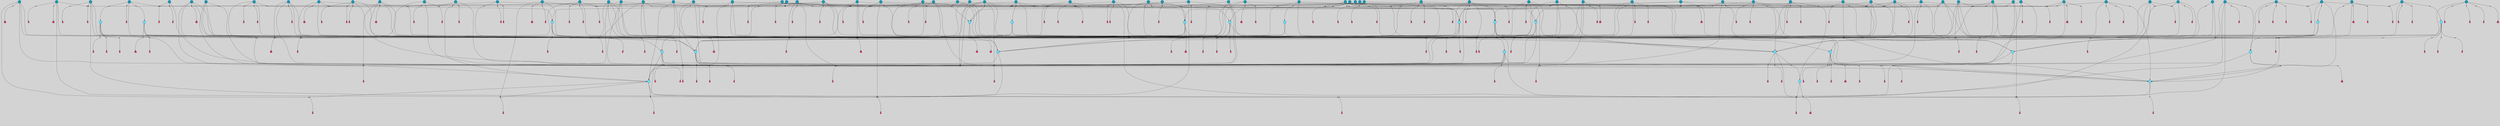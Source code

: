 // File exported with GEGELATI v1.3.1
// On the 2024-04-08 16:55:43
// With the File::TPGGraphDotExporter
digraph{
	graph[pad = "0.212, 0.055" bgcolor = lightgray]
	node[shape=circle style = filled label = ""]
		T3 [fillcolor="#66ddff"]
		T7 [fillcolor="#66ddff"]
		T9 [fillcolor="#66ddff"]
		T11 [fillcolor="#66ddff"]
		T24 [fillcolor="#66ddff"]
		T27 [fillcolor="#66ddff"]
		T82 [fillcolor="#66ddff"]
		T90 [fillcolor="#66ddff"]
		T111 [fillcolor="#66ddff"]
		T129 [fillcolor="#66ddff"]
		T131 [fillcolor="#66ddff"]
		T149 [fillcolor="#66ddff"]
		T175 [fillcolor="#66ddff"]
		T188 [fillcolor="#66ddff"]
		T194 [fillcolor="#66ddff"]
		T262 [fillcolor="#1199bb"]
		T273 [fillcolor="#1199bb"]
		T293 [fillcolor="#1199bb"]
		T310 [fillcolor="#66ddff"]
		T319 [fillcolor="#66ddff"]
		T345 [fillcolor="#1199bb"]
		T350 [fillcolor="#66ddff"]
		T386 [fillcolor="#1199bb"]
		T387 [fillcolor="#1199bb"]
		T390 [fillcolor="#1199bb"]
		T393 [fillcolor="#1199bb"]
		T371 [fillcolor="#66ddff"]
		T407 [fillcolor="#1199bb"]
		T410 [fillcolor="#66ddff"]
		T413 [fillcolor="#1199bb"]
		T414 [fillcolor="#66ddff"]
		T417 [fillcolor="#1199bb"]
		T418 [fillcolor="#1199bb"]
		T419 [fillcolor="#1199bb"]
		T421 [fillcolor="#1199bb"]
		T422 [fillcolor="#1199bb"]
		T424 [fillcolor="#1199bb"]
		T425 [fillcolor="#1199bb"]
		T361 [fillcolor="#1199bb"]
		T431 [fillcolor="#1199bb"]
		T433 [fillcolor="#1199bb"]
		T434 [fillcolor="#1199bb"]
		T436 [fillcolor="#1199bb"]
		T438 [fillcolor="#1199bb"]
		T440 [fillcolor="#1199bb"]
		T443 [fillcolor="#1199bb"]
		T444 [fillcolor="#1199bb"]
		T445 [fillcolor="#1199bb"]
		T446 [fillcolor="#1199bb"]
		T447 [fillcolor="#1199bb"]
		T451 [fillcolor="#1199bb"]
		T452 [fillcolor="#1199bb"]
		T459 [fillcolor="#66ddff"]
		T462 [fillcolor="#1199bb"]
		T469 [fillcolor="#1199bb"]
		T472 [fillcolor="#1199bb"]
		T473 [fillcolor="#1199bb"]
		T474 [fillcolor="#1199bb"]
		T479 [fillcolor="#1199bb"]
		T480 [fillcolor="#1199bb"]
		T483 [fillcolor="#1199bb"]
		T484 [fillcolor="#1199bb"]
		T429 [fillcolor="#66ddff"]
		T488 [fillcolor="#1199bb"]
		T490 [fillcolor="#1199bb"]
		T496 [fillcolor="#1199bb"]
		T321 [fillcolor="#1199bb"]
		T500 [fillcolor="#1199bb"]
		T501 [fillcolor="#1199bb"]
		T502 [fillcolor="#1199bb"]
		T505 [fillcolor="#1199bb"]
		T509 [fillcolor="#1199bb"]
		T513 [fillcolor="#1199bb"]
		T518 [fillcolor="#1199bb"]
		T522 [fillcolor="#1199bb"]
		T523 [fillcolor="#66ddff"]
		T525 [fillcolor="#1199bb"]
		T526 [fillcolor="#1199bb"]
		T527 [fillcolor="#1199bb"]
		T530 [fillcolor="#1199bb"]
		T534 [fillcolor="#1199bb"]
		T535 [fillcolor="#1199bb"]
		T537 [fillcolor="#1199bb"]
		T539 [fillcolor="#1199bb"]
		T541 [fillcolor="#1199bb"]
		T543 [fillcolor="#1199bb"]
		T544 [fillcolor="#1199bb"]
		T545 [fillcolor="#1199bb"]
		T546 [fillcolor="#1199bb"]
		T547 [fillcolor="#1199bb"]
		T548 [fillcolor="#1199bb"]
		T549 [fillcolor="#1199bb"]
		T550 [fillcolor="#1199bb"]
		T551 [fillcolor="#1199bb"]
		T552 [fillcolor="#1199bb"]
		T553 [fillcolor="#1199bb"]
		T554 [fillcolor="#1199bb"]
		T555 [fillcolor="#1199bb"]
		T556 [fillcolor="#1199bb"]
		T557 [fillcolor="#1199bb"]
		T558 [fillcolor="#1199bb"]
		T559 [fillcolor="#1199bb"]
		P5523 [fillcolor="#cccccc" shape=point] //6|
		I5523 [shape=box style=invis label="6|1&2|6#1|7&#92;n10|7&2|0#1|5&#92;n9|4&0|1#2|2&#92;n8|6&0|0#1|0&#92;n"]
		P5523 -> I5523[style=invis]
		A4266 [fillcolor="#ff3366" shape=box margin=0.03 width=0 height=0 label="3"]
		T3 -> P5523 -> A4266
		P5524 [fillcolor="#cccccc" shape=point] //3|
		I5524 [shape=box style=invis label="7|6&2|4#0|2&#92;n10|3&2|7#1|4&#92;n11|6&0|4#0|1&#92;n7|1&0|0#2|6&#92;n7|6&0|3#2|6&#92;n4|0&2|6#0|1&#92;n4|4&2|5#0|2&#92;n4|6&0|4#2|7&#92;n10|0&2|3#1|5&#92;n2|6&0|5#0|2&#92;n1|0&2|3#0|7&#92;n1|6&2|0#0|5&#92;n6|2&0|1#0|7&#92;n9|2&0|3#2|7&#92;n5|3&0|6#0|6&#92;n1|7&2|5#2|3&#92;n8|1&2|7#0|6&#92;n1|0&2|5#2|1&#92;n7|1&2|2#2|5&#92;n7|4&2|6#0|3&#92;n"]
		P5524 -> I5524[style=invis]
		A4267 [fillcolor="#ff3366" shape=box margin=0.03 width=0 height=0 label="4"]
		T3 -> P5524 -> A4267
		P5525 [fillcolor="#cccccc" shape=point] //-3|
		I5525 [shape=box style=invis label="1|6&2|7#0|7&#92;n10|2&0|7#1|3&#92;n9|6&2|7#2|2&#92;n5|3&0|7#0|7&#92;n1|6&2|3#0|0&#92;n2|3&2|3#2|2&#92;n5|1&2|6#0|6&#92;n"]
		P5525 -> I5525[style=invis]
		A4268 [fillcolor="#ff3366" shape=box margin=0.03 width=0 height=0 label="7"]
		T7 -> P5525 -> A4268
		P5526 [fillcolor="#cccccc" shape=point] //5|
		I5526 [shape=box style=invis label="0|5&2|3#0|1&#92;n0|6&2|1#2|4&#92;n6|2&2|6#0|7&#92;n7|4&0|3#0|1&#92;n5|4&0|7#1|6&#92;n9|1&0|5#2|2&#92;n6|3&2|3#1|7&#92;n11|7&2|4#1|6&#92;n2|5&0|1#0|0&#92;n4|7&0|0#0|2&#92;n6|2&0|6#0|0&#92;n2|1&2|6#2|4&#92;n10|0&2|0#1|0&#92;n6|6&2|4#0|6&#92;n"]
		P5526 -> I5526[style=invis]
		A4269 [fillcolor="#ff3366" shape=box margin=0.03 width=0 height=0 label="8"]
		T7 -> P5526 -> A4269
		P5527 [fillcolor="#cccccc" shape=point] //-6|
		I5527 [shape=box style=invis label="11|1&0|7#2|0&#92;n10|4&0|1#1|0&#92;n4|3&2|4#2|1&#92;n0|5&2|0#0|0&#92;n6|1&0|0#0|3&#92;n8|2&2|0#0|4&#92;n11|4&2|0#1|6&#92;n7|0&2|6#2|3&#92;n5|3&2|6#2|0&#92;n2|0&2|0#0|4&#92;n"]
		P5527 -> I5527[style=invis]
		A4270 [fillcolor="#ff3366" shape=box margin=0.03 width=0 height=0 label="9"]
		T9 -> P5527 -> A4270
		P5528 [fillcolor="#cccccc" shape=point] //2|
		I5528 [shape=box style=invis label="6|3&2|7#1|4&#92;n8|6&0|0#2|5&#92;n2|1&0|2#0|3&#92;n8|7&0|6#0|4&#92;n2|1&2|0#0|1&#92;n0|0&2|2#2|3&#92;n6|6&0|7#2|1&#92;n6|1&0|7#2|6&#92;n5|4&2|7#0|4&#92;n0|3&0|4#2|0&#92;n11|0&2|0#2|5&#92;n4|5&2|5#2|4&#92;n5|7&0|6#0|4&#92;n9|7&2|5#0|3&#92;n5|4&2|1#0|3&#92;n5|3&0|1#1|7&#92;n0|4&0|3#2|5&#92;n"]
		P5528 -> I5528[style=invis]
		A4271 [fillcolor="#ff3366" shape=box margin=0.03 width=0 height=0 label="10"]
		T9 -> P5528 -> A4271
		P5529 [fillcolor="#cccccc" shape=point] //6|
		I5529 [shape=box style=invis label="3|0&2|7#2|2&#92;n3|2&0|4#2|5&#92;n5|1&0|2#1|0&#92;n8|7&0|1#2|0&#92;n8|5&0|3#0|6&#92;n0|2&0|2#2|3&#92;n1|5&2|5#0|5&#92;n5|6&0|6#0|7&#92;n6|7&0|0#2|6&#92;n1|2&2|3#0|0&#92;n7|7&2|3#0|4&#92;n0|7&2|7#0|6&#92;n1|0&2|2#2|7&#92;n4|4&0|1#0|0&#92;n"]
		P5529 -> I5529[style=invis]
		A4272 [fillcolor="#ff3366" shape=box margin=0.03 width=0 height=0 label="11"]
		T11 -> P5529 -> A4272
		P5530 [fillcolor="#cccccc" shape=point] //-4|
		I5530 [shape=box style=invis label="4|1&0|4#2|6&#92;n1|2&2|2#2|0&#92;n1|2&2|0#0|6&#92;n8|4&2|3#2|5&#92;n5|5&2|1#1|0&#92;n"]
		P5530 -> I5530[style=invis]
		A4273 [fillcolor="#ff3366" shape=box margin=0.03 width=0 height=0 label="12"]
		T11 -> P5530 -> A4273
		P5531 [fillcolor="#cccccc" shape=point] //1|
		I5531 [shape=box style=invis label="5|1&0|6#2|7&#92;n2|4&0|4#2|2&#92;n0|6&0|5#0|4&#92;n10|6&2|5#1|6&#92;n9|3&0|1#1|7&#92;n10|3&2|2#1|0&#92;n5|0&0|0#2|1&#92;n11|3&2|3#1|5&#92;n10|3&0|1#1|0&#92;n2|4&0|1#0|1&#92;n0|2&0|3#2|4&#92;n9|2&2|1#2|5&#92;n11|7&2|6#2|6&#92;n"]
		P5531 -> I5531[style=invis]
		T24 -> P5531 -> T7
		P5532 [fillcolor="#cccccc" shape=point] //5|
		I5532 [shape=box style=invis label="3|0&2|0#0|1&#92;n3|0&0|7#0|1&#92;n5|3&0|2#2|6&#92;n4|4&2|4#2|6&#92;n11|2&0|7#1|6&#92;n2|7&2|2#2|5&#92;n9|3&2|6#2|7&#92;n7|7&0|0#0|4&#92;n6|1&2|4#2|3&#92;n5|4&2|0#1|6&#92;n1|3&0|7#0|4&#92;n"]
		P5532 -> I5532[style=invis]
		A4274 [fillcolor="#ff3366" shape=box margin=0.03 width=0 height=0 label="7"]
		T24 -> P5532 -> A4274
		P5533 [fillcolor="#cccccc" shape=point] //-2|
		I5533 [shape=box style=invis label="4|1&0|4#0|3&#92;n4|2&0|5#2|0&#92;n5|5&2|6#0|5&#92;n1|4&0|1#0|2&#92;n6|3&2|7#1|5&#92;n0|4&2|0#0|3&#92;n8|5&2|5#1|2&#92;n10|7&2|7#1|1&#92;n3|4&0|0#2|1&#92;n3|6&2|5#2|5&#92;n8|3&0|1#0|7&#92;n10|0&2|7#1|3&#92;n4|1&2|4#0|1&#92;n9|3&2|0#0|4&#92;n3|6&2|0#0|4&#92;n1|2&0|6#2|1&#92;n4|0&2|1#2|2&#92;n"]
		P5533 -> I5533[style=invis]
		A4275 [fillcolor="#ff3366" shape=box margin=0.03 width=0 height=0 label="14"]
		T24 -> P5533 -> A4275
		P5534 [fillcolor="#cccccc" shape=point] //2|
		I5534 [shape=box style=invis label="9|1&2|3#0|1&#92;n5|2&2|0#2|4&#92;n3|6&2|5#2|7&#92;n7|0&2|5#0|4&#92;n1|2&0|3#0|5&#92;n7|3&2|7#0|0&#92;n"]
		P5534 -> I5534[style=invis]
		A4276 [fillcolor="#ff3366" shape=box margin=0.03 width=0 height=0 label="2"]
		T27 -> P5534 -> A4276
		P5535 [fillcolor="#cccccc" shape=point] //-6|
		I5535 [shape=box style=invis label="7|5&0|4#0|4&#92;n11|0&2|5#2|1&#92;n"]
		P5535 -> I5535[style=invis]
		A4277 [fillcolor="#ff3366" shape=box margin=0.03 width=0 height=0 label="3"]
		T27 -> P5535 -> A4277
		T27 -> P5524
		P5536 [fillcolor="#cccccc" shape=point] //0|
		I5536 [shape=box style=invis label="2|5&0|1#0|6&#92;n6|1&2|2#2|7&#92;n8|0&0|3#1|4&#92;n4|3&2|5#2|4&#92;n8|1&2|4#0|0&#92;n6|6&0|1#2|6&#92;n11|7&2|4#2|5&#92;n6|2&2|4#0|2&#92;n8|5&2|4#2|4&#92;n2|1&2|1#2|2&#92;n2|7&2|5#2|6&#92;n9|7&0|5#0|4&#92;n1|2&0|5#2|6&#92;n4|2&2|3#2|7&#92;n3|3&2|1#0|2&#92;n"]
		P5536 -> I5536[style=invis]
		A4278 [fillcolor="#ff3366" shape=box margin=0.03 width=0 height=0 label="5"]
		T27 -> P5536 -> A4278
		P5537 [fillcolor="#cccccc" shape=point] //0|
		I5537 [shape=box style=invis label="4|0&0|3#2|7&#92;n10|2&0|3#1|7&#92;n3|5&0|2#0|3&#92;n4|5&0|0#2|1&#92;n10|7&2|0#1|2&#92;n5|3&2|3#1|6&#92;n9|5&2|0#0|4&#92;n5|4&2|7#0|2&#92;n10|3&2|7#1|4&#92;n7|2&0|1#2|6&#92;n8|6&0|5#0|5&#92;n8|7&2|3#0|5&#92;n2|6&2|4#0|0&#92;n"]
		P5537 -> I5537[style=invis]
		A4279 [fillcolor="#ff3366" shape=box margin=0.03 width=0 height=0 label="5"]
		T27 -> P5537 -> A4279
		P5538 [fillcolor="#cccccc" shape=point] //6|
		I5538 [shape=box style=invis label="7|0&2|5#1|2&#92;n10|6&2|1#1|3&#92;n7|5&0|2#0|7&#92;n10|7&0|1#1|5&#92;n4|6&2|5#0|5&#92;n4|4&0|7#2|7&#92;n"]
		P5538 -> I5538[style=invis]
		A4280 [fillcolor="#ff3366" shape=box margin=0.03 width=0 height=0 label="7"]
		T82 -> P5538 -> A4280
		P5539 [fillcolor="#cccccc" shape=point] //6|
		I5539 [shape=box style=invis label="0|5&2|3#0|1&#92;n0|6&2|1#2|4&#92;n9|1&0|5#2|2&#92;n7|4&0|3#0|1&#92;n5|4&0|7#1|6&#92;n2|5&0|1#0|0&#92;n6|3&2|3#1|7&#92;n11|7&2|4#1|6&#92;n6|2&2|6#0|1&#92;n4|7&0|0#0|2&#92;n6|2&0|6#0|0&#92;n9|1&2|6#2|4&#92;n10|0&2|0#1|0&#92;n6|6&2|4#0|6&#92;n"]
		P5539 -> I5539[style=invis]
		A4281 [fillcolor="#ff3366" shape=box margin=0.03 width=0 height=0 label="8"]
		T82 -> P5539 -> A4281
		T82 -> P5527
		P5540 [fillcolor="#cccccc" shape=point] //-2|
		I5540 [shape=box style=invis label="8|4&2|1#2|5&#92;n4|1&0|7#2|1&#92;n5|7&2|3#2|2&#92;n10|4&2|5#1|7&#92;n10|0&2|6#1|3&#92;n4|5&2|7#0|6&#92;n9|5&2|4#0|4&#92;n2|4&0|5#0|7&#92;n11|1&2|4#2|6&#92;n5|6&0|7#1|2&#92;n2|7&2|7#2|6&#92;n5|2&0|5#1|5&#92;n3|0&0|6#0|2&#92;n4|0&0|4#2|4&#92;n4|4&2|6#0|7&#92;n10|6&2|0#1|4&#92;n9|7&0|3#1|4&#92;n1|4&2|6#0|3&#92;n11|5&2|6#0|3&#92;n0|3&0|5#0|1&#92;n"]
		P5540 -> I5540[style=invis]
		A4282 [fillcolor="#ff3366" shape=box margin=0.03 width=0 height=0 label="13"]
		T90 -> P5540 -> A4282
		P5541 [fillcolor="#cccccc" shape=point] //4|
		I5541 [shape=box style=invis label="7|1&2|6#1|3&#92;n10|1&0|3#1|6&#92;n8|5&2|3#2|1&#92;n11|5&0|0#2|6&#92;n4|1&0|6#0|0&#92;n11|1&0|2#0|3&#92;n2|0&2|1#0|7&#92;n"]
		P5541 -> I5541[style=invis]
		A4283 [fillcolor="#ff3366" shape=box margin=0.03 width=0 height=0 label="2"]
		T90 -> P5541 -> A4283
		P5542 [fillcolor="#cccccc" shape=point] //7|
		I5542 [shape=box style=invis label="10|3&0|1#1|4&#92;n4|6&0|0#0|2&#92;n4|5&0|6#0|0&#92;n4|3&0|6#2|1&#92;n7|0&0|3#1|2&#92;n4|7&0|6#0|5&#92;n7|6&0|7#0|6&#92;n6|6&0|0#0|3&#92;n11|1&0|4#2|5&#92;n10|2&0|3#1|2&#92;n"]
		P5542 -> I5542[style=invis]
		A4284 [fillcolor="#ff3366" shape=box margin=0.03 width=0 height=0 label="4"]
		T90 -> P5542 -> A4284
		P5543 [fillcolor="#cccccc" shape=point] //-3|
		I5543 [shape=box style=invis label="8|1&2|3#0|5&#92;n0|6&0|5#0|5&#92;n3|7&2|1#0|6&#92;n3|5&0|1#0|0&#92;n9|5&2|0#0|4&#92;n3|5&0|2#0|3&#92;n10|6&2|4#1|0&#92;n9|4&2|7#2|6&#92;n1|7&2|5#2|2&#92;n"]
		P5543 -> I5543[style=invis]
		A4285 [fillcolor="#ff3366" shape=box margin=0.03 width=0 height=0 label="5"]
		T90 -> P5543 -> A4285
		P5544 [fillcolor="#cccccc" shape=point] //-7|
		I5544 [shape=box style=invis label="3|0&2|0#0|1&#92;n1|1&0|2#0|4&#92;n11|2&0|7#1|6&#92;n9|7&0|0#0|4&#92;n3|0&0|7#0|1&#92;n9|3&2|6#2|7&#92;n5|3&0|2#2|6&#92;n6|1&2|4#2|3&#92;n5|4&2|0#1|6&#92;n1|3&0|7#0|7&#92;n"]
		P5544 -> I5544[style=invis]
		A4286 [fillcolor="#ff3366" shape=box margin=0.03 width=0 height=0 label="7"]
		T90 -> P5544 -> A4286
		P5545 [fillcolor="#cccccc" shape=point] //-5|
		I5545 [shape=box style=invis label="0|0&2|3#0|2&#92;n10|5&0|6#1|3&#92;n7|3&0|6#2|3&#92;n3|4&0|6#0|6&#92;n10|5&0|2#1|1&#92;n5|0&0|1#0|3&#92;n6|6&2|5#1|5&#92;n7|4&0|2#1|7&#92;n5|7&0|1#2|5&#92;n1|5&0|0#0|3&#92;n7|5&2|1#2|6&#92;n9|0&0|2#0|0&#92;n4|0&2|4#0|0&#92;n4|6&0|0#2|3&#92;n3|1&0|6#2|5&#92;n7|7&2|1#2|3&#92;n9|4&2|2#0|6&#92;n"]
		P5545 -> I5545[style=invis]
		T111 -> P5545 -> T9
		P5546 [fillcolor="#cccccc" shape=point] //7|
		I5546 [shape=box style=invis label="7|4&2|1#2|0&#92;n4|1&2|4#2|3&#92;n5|0&2|0#2|2&#92;n6|1&2|4#2|6&#92;n"]
		P5546 -> I5546[style=invis]
		A4287 [fillcolor="#ff3366" shape=box margin=0.03 width=0 height=0 label="9"]
		T111 -> P5546 -> A4287
		P5547 [fillcolor="#cccccc" shape=point] //2|
		I5547 [shape=box style=invis label="3|0&2|0#0|1&#92;n11|2&0|7#1|6&#92;n8|7&2|4#0|5&#92;n5|3&0|2#2|6&#92;n4|4&2|4#2|6&#92;n3|0&0|7#0|1&#92;n2|7&2|2#2|5&#92;n9|3&2|6#2|7&#92;n7|7&0|0#0|4&#92;n6|1&2|4#1|3&#92;n5|4&2|0#1|6&#92;n1|3&0|7#0|4&#92;n"]
		P5547 -> I5547[style=invis]
		A4288 [fillcolor="#ff3366" shape=box margin=0.03 width=0 height=0 label="7"]
		T111 -> P5547 -> A4288
		T111 -> P5527
		P5548 [fillcolor="#cccccc" shape=point] //8|
		I5548 [shape=box style=invis label="9|0&0|1#2|0&#92;n10|1&2|5#1|4&#92;n8|2&2|6#0|4&#92;n2|4&2|5#2|3&#92;n4|2&2|2#0|2&#92;n7|5&0|2#0|0&#92;n8|2&2|1#1|3&#92;n8|7&0|7#2|1&#92;n1|1&0|0#0|7&#92;n5|6&2|5#1|0&#92;n6|6&2|5#0|0&#92;n11|4&0|3#2|6&#92;n4|2&2|4#0|7&#92;n5|6&0|1#2|0&#92;n11|3&0|2#0|7&#92;n"]
		P5548 -> I5548[style=invis]
		A4289 [fillcolor="#ff3366" shape=box margin=0.03 width=0 height=0 label="6"]
		T129 -> P5548 -> A4289
		T129 -> P5532
		P5549 [fillcolor="#cccccc" shape=point] //10|
		I5549 [shape=box style=invis label="4|5&2|7#2|1&#92;n1|7&2|3#0|6&#92;n3|5&2|2#0|3&#92;n10|3&0|7#1|4&#92;n7|1&0|4#2|6&#92;n10|2&0|3#1|7&#92;n9|5&2|0#0|4&#92;n4|0&0|3#2|7&#92;n11|4&2|6#1|2&#92;n5|4&2|7#0|2&#92;n2|6&2|4#0|0&#92;n6|5&0|7#2|1&#92;n5|3&2|3#1|6&#92;n10|7&2|0#1|2&#92;n"]
		P5549 -> I5549[style=invis]
		A4290 [fillcolor="#ff3366" shape=box margin=0.03 width=0 height=0 label="5"]
		T129 -> P5549 -> A4290
		P5550 [fillcolor="#cccccc" shape=point] //5|
		I5550 [shape=box style=invis label="9|4&2|3#1|3&#92;n0|4&2|4#0|5&#92;n6|1&2|6#2|5&#92;n4|0&0|5#2|0&#92;n"]
		P5550 -> I5550[style=invis]
		A4291 [fillcolor="#ff3366" shape=box margin=0.03 width=0 height=0 label="7"]
		T129 -> P5550 -> A4291
		P5551 [fillcolor="#cccccc" shape=point] //6|
		I5551 [shape=box style=invis label="9|4&2|7#0|6&#92;n8|4&0|1#1|0&#92;n1|3&0|0#2|1&#92;n2|4&0|6#2|2&#92;n5|1&2|5#0|7&#92;n3|0&0|3#2|6&#92;n2|2&2|6#0|2&#92;n8|4&0|4#2|2&#92;n5|1&2|4#0|3&#92;n9|4&0|6#0|6&#92;n5|0&2|2#1|5&#92;n11|7&0|0#1|1&#92;n0|4&0|3#0|3&#92;n7|7&2|4#2|5&#92;n1|5&0|1#2|1&#92;n"]
		P5551 -> I5551[style=invis]
		A4292 [fillcolor="#ff3366" shape=box margin=0.03 width=0 height=0 label="1"]
		T129 -> P5551 -> A4292
		P5552 [fillcolor="#cccccc" shape=point] //6|
		I5552 [shape=box style=invis label="10|4&2|6#1|2&#92;n8|4&0|1#1|0&#92;n0|4&2|6#0|0&#92;n8|4&2|5#2|1&#92;n7|5&2|5#1|0&#92;n3|6&0|6#2|2&#92;n1|7&0|7#0|5&#92;n2|0&0|7#2|4&#92;n2|6&2|2#0|0&#92;n0|7&2|7#0|7&#92;n11|6&0|4#2|2&#92;n5|5&0|0#0|1&#92;n10|1&0|0#1|0&#92;n7|3&0|1#2|5&#92;n9|2&2|7#1|5&#92;n9|4&2|6#2|7&#92;n1|6&2|4#2|2&#92;n3|3&2|2#0|7&#92;n1|6&2|0#0|0&#92;n6|4&2|6#1|0&#92;n"]
		P5552 -> I5552[style=invis]
		A4293 [fillcolor="#ff3366" shape=box margin=0.03 width=0 height=0 label="1"]
		T131 -> P5552 -> A4293
		P5553 [fillcolor="#cccccc" shape=point] //9|
		I5553 [shape=box style=invis label="11|0&2|0#1|1&#92;n3|6&0|6#0|0&#92;n1|4&0|0#2|4&#92;n7|5&2|2#1|3&#92;n11|7&2|6#1|7&#92;n5|2&0|6#1|5&#92;n9|5&0|6#0|3&#92;n2|2&2|7#0|5&#92;n9|3&2|2#2|0&#92;n11|0&2|7#0|1&#92;n1|1&2|0#0|1&#92;n6|6&0|6#1|2&#92;n9|7&0|1#0|3&#92;n2|0&2|4#2|5&#92;n2|4&2|2#0|0&#92;n6|1&2|1#1|7&#92;n10|7&2|5#1|6&#92;n11|5&2|7#2|4&#92;n"]
		P5553 -> I5553[style=invis]
		A4294 [fillcolor="#ff3366" shape=box margin=0.03 width=0 height=0 label="1"]
		T131 -> P5553 -> A4294
		T131 -> P5535
		P5554 [fillcolor="#cccccc" shape=point] //5|
		I5554 [shape=box style=invis label="3|0&0|0#0|1&#92;n5|6&0|4#0|3&#92;n4|4&2|4#2|6&#92;n11|2&0|7#1|6&#92;n2|7&2|2#2|5&#92;n9|3&2|6#2|7&#92;n7|7&0|0#0|4&#92;n6|1&2|4#2|3&#92;n5|4&2|0#1|6&#92;n5|3&0|2#2|6&#92;n1|3&0|7#0|4&#92;n"]
		P5554 -> I5554[style=invis]
		A4295 [fillcolor="#ff3366" shape=box margin=0.03 width=0 height=0 label="7"]
		T131 -> P5554 -> A4295
		T131 -> P5550
		P5555 [fillcolor="#cccccc" shape=point] //-3|
		I5555 [shape=box style=invis label="2|6&0|0#0|7&#92;n9|6&2|0#0|6&#92;n3|0&0|5#0|1&#92;n5|5&0|4#0|3&#92;n6|1&2|4#2|3&#92;n2|7&2|2#2|5&#92;n5|3&0|2#2|6&#92;n7|7&0|0#0|4&#92;n5|4&2|0#1|6&#92;n9|3&2|6#2|7&#92;n1|3&0|7#0|4&#92;n"]
		P5555 -> I5555[style=invis]
		A4296 [fillcolor="#ff3366" shape=box margin=0.03 width=0 height=0 label="7"]
		T149 -> P5555 -> A4296
		P5556 [fillcolor="#cccccc" shape=point] //4|
		I5556 [shape=box style=invis label="6|0&0|7#1|0&#92;n8|6&2|6#2|7&#92;n"]
		P5556 -> I5556[style=invis]
		A4297 [fillcolor="#ff3366" shape=box margin=0.03 width=0 height=0 label="3"]
		T149 -> P5556 -> A4297
		P5557 [fillcolor="#cccccc" shape=point] //0|
		I5557 [shape=box style=invis label="2|5&0|1#0|6&#92;n6|1&2|2#2|7&#92;n8|0&0|3#1|4&#92;n11|7&2|4#2|5&#92;n8|1&2|4#0|0&#92;n6|6&0|1#2|6&#92;n7|0&2|4#1|0&#92;n4|1&2|5#2|4&#92;n6|2&2|4#0|2&#92;n8|5&2|4#2|4&#92;n2|1&2|1#2|2&#92;n2|7&2|5#2|6&#92;n9|7&0|5#0|4&#92;n1|2&0|5#2|6&#92;n4|2&2|3#2|7&#92;n3|3&2|1#0|2&#92;n"]
		P5557 -> I5557[style=invis]
		A4298 [fillcolor="#ff3366" shape=box margin=0.03 width=0 height=0 label="5"]
		T149 -> P5557 -> A4298
		P5558 [fillcolor="#cccccc" shape=point] //-8|
		I5558 [shape=box style=invis label="7|5&0|4#2|4&#92;n"]
		P5558 -> I5558[style=invis]
		A4299 [fillcolor="#ff3366" shape=box margin=0.03 width=0 height=0 label="3"]
		T149 -> P5558 -> A4299
		P5559 [fillcolor="#cccccc" shape=point] //7|
		I5559 [shape=box style=invis label="1|6&2|7#0|7&#92;n9|6&2|7#2|2&#92;n10|2&0|7#1|0&#92;n1|6&2|3#0|0&#92;n5|0&2|2#1|1&#92;n2|3&2|3#2|2&#92;n5|1&2|6#0|6&#92;n"]
		P5559 -> I5559[style=invis]
		T149 -> P5559 -> T90
		P5560 [fillcolor="#cccccc" shape=point] //3|
		I5560 [shape=box style=invis label="4|7&0|7#2|7&#92;n11|5&2|6#0|2&#92;n5|5&2|6#2|0&#92;n3|2&0|6#0|3&#92;n10|2&2|5#1|5&#92;n9|4&2|3#1|5&#92;n2|5&2|7#2|4&#92;n11|3&2|5#1|0&#92;n7|0&0|7#2|1&#92;n1|2&0|5#0|1&#92;n"]
		P5560 -> I5560[style=invis]
		A4300 [fillcolor="#ff3366" shape=box margin=0.03 width=0 height=0 label="5"]
		T175 -> P5560 -> A4300
		P5561 [fillcolor="#cccccc" shape=point] //2|
		I5561 [shape=box style=invis label="7|1&0|6#0|1&#92;n5|2&2|5#1|6&#92;n10|1&2|1#1|1&#92;n4|7&0|4#2|2&#92;n11|7&0|4#2|7&#92;n5|0&0|5#1|7&#92;n8|2&0|5#2|4&#92;n10|0&2|6#1|6&#92;n5|1&0|1#2|3&#92;n1|6&2|0#0|1&#92;n9|6&2|2#1|4&#92;n3|4&2|3#0|0&#92;n10|1&0|1#1|0&#92;n2|2&0|1#2|1&#92;n3|1&2|7#0|3&#92;n"]
		P5561 -> I5561[style=invis]
		A4301 [fillcolor="#ff3366" shape=box margin=0.03 width=0 height=0 label="10"]
		T175 -> P5561 -> A4301
		P5562 [fillcolor="#cccccc" shape=point] //-1|
		I5562 [shape=box style=invis label="1|7&2|1#0|6&#92;n8|1&2|3#0|5&#92;n10|6&2|7#1|0&#92;n1|7&2|5#0|2&#92;n0|3&0|3#2|2&#92;n3|5&0|1#0|0&#92;n3|5&0|2#0|3&#92;n1|5&2|0#0|4&#92;n5|7&2|2#2|5&#92;n4|0&2|3#0|3&#92;n"]
		P5562 -> I5562[style=invis]
		T175 -> P5562 -> T3
		P5563 [fillcolor="#cccccc" shape=point] //-3|
		I5563 [shape=box style=invis label="6|3&2|4#1|4&#92;n5|3&0|1#1|7&#92;n2|1&0|2#2|3&#92;n8|7&0|6#0|4&#92;n2|1&2|0#0|1&#92;n0|0&2|2#2|3&#92;n6|1&0|7#2|6&#92;n5|7&0|2#0|4&#92;n0|3&0|4#2|0&#92;n11|0&2|0#2|5&#92;n6|0&2|0#1|4&#92;n8|6&0|2#2|5&#92;n5|4&2|1#0|3&#92;n9|7&2|5#0|3&#92;n5|4&2|7#0|4&#92;n"]
		P5563 -> I5563[style=invis]
		A4302 [fillcolor="#ff3366" shape=box margin=0.03 width=0 height=0 label="10"]
		T175 -> P5563 -> A4302
		P5564 [fillcolor="#cccccc" shape=point] //4|
		I5564 [shape=box style=invis label="7|1&0|6#0|1&#92;n5|2&2|5#1|6&#92;n10|1&2|1#1|1&#92;n9|6&2|2#1|4&#92;n4|7&0|4#2|2&#92;n9|6&0|4#1|1&#92;n10|0&2|6#1|6&#92;n5|1&0|1#2|3&#92;n1|6&2|0#0|1&#92;n8|2&0|5#2|4&#92;n3|4&2|3#0|0&#92;n10|1&0|5#1|0&#92;n2|2&0|1#2|1&#92;n3|1&2|7#0|3&#92;n"]
		P5564 -> I5564[style=invis]
		A4303 [fillcolor="#ff3366" shape=box margin=0.03 width=0 height=0 label="10"]
		T175 -> P5564 -> A4303
		P5565 [fillcolor="#cccccc" shape=point] //-9|
		I5565 [shape=box style=invis label="10|7&2|3#1|3&#92;n6|1&2|4#2|3&#92;n2|0&2|0#2|7&#92;n5|4&2|5#1|3&#92;n2|2&2|1#0|3&#92;n9|0&2|0#0|3&#92;n"]
		P5565 -> I5565[style=invis]
		A4304 [fillcolor="#ff3366" shape=box margin=0.03 width=0 height=0 label="2"]
		T188 -> P5565 -> A4304
		T188 -> P5563
		P5566 [fillcolor="#cccccc" shape=point] //0|
		I5566 [shape=box style=invis label="2|6&2|4#2|0&#92;n3|7&0|2#0|3&#92;n10|3&0|3#1|7&#92;n4|5&0|0#2|1&#92;n10|7&2|0#1|2&#92;n5|3&2|3#1|6&#92;n8|6&0|5#0|5&#92;n4|5&0|5#2|6&#92;n5|4&2|7#0|2&#92;n10|3&2|7#1|4&#92;n9|5&2|0#0|4&#92;n8|7&2|3#0|5&#92;n4|0&0|3#2|7&#92;n"]
		P5566 -> I5566[style=invis]
		A4305 [fillcolor="#ff3366" shape=box margin=0.03 width=0 height=0 label="5"]
		T188 -> P5566 -> A4305
		P5567 [fillcolor="#cccccc" shape=point] //6|
		I5567 [shape=box style=invis label="9|0&2|1#2|0&#92;n5|6&0|1#2|0&#92;n3|2&0|0#0|3&#92;n8|2&2|6#0|1&#92;n2|4&2|5#2|3&#92;n10|1&2|5#1|4&#92;n7|5&0|2#0|0&#92;n8|2&2|1#1|3&#92;n8|7&0|7#2|1&#92;n1|1&0|0#0|7&#92;n6|3&2|5#0|5&#92;n11|3&0|2#0|7&#92;n11|4&0|3#2|6&#92;n4|2&2|4#0|7&#92;n4|2&2|2#0|2&#92;n5|6&2|5#1|0&#92;n"]
		P5567 -> I5567[style=invis]
		T188 -> P5567 -> T131
		P5568 [fillcolor="#cccccc" shape=point] //5|
		I5568 [shape=box style=invis label="3|0&2|0#2|1&#92;n3|0&0|7#0|1&#92;n5|3&0|2#2|6&#92;n4|4&2|4#2|6&#92;n5|4&2|0#1|6&#92;n2|7&2|2#2|5&#92;n1|3&0|7#0|4&#92;n11|6&2|2#0|7&#92;n7|7&0|0#0|4&#92;n6|1&2|4#2|3&#92;n11|0&0|7#1|6&#92;n9|3&2|6#2|7&#92;n"]
		P5568 -> I5568[style=invis]
		A4306 [fillcolor="#ff3366" shape=box margin=0.03 width=0 height=0 label="7"]
		T194 -> P5568 -> A4306
		P5569 [fillcolor="#cccccc" shape=point] //4|
		I5569 [shape=box style=invis label="7|1&0|6#0|1&#92;n6|7&2|7#1|7&#92;n10|1&2|1#1|1&#92;n9|6&2|2#1|4&#92;n4|7&0|4#2|2&#92;n9|6&0|5#1|1&#92;n10|0&2|6#1|6&#92;n5|1&0|1#2|3&#92;n10|1&0|5#1|0&#92;n3|4&2|3#0|0&#92;n8|2&0|5#2|4&#92;n1|6&2|0#0|0&#92;n2|3&0|1#2|6&#92;n5|2&2|2#1|6&#92;n2|2&0|1#2|1&#92;n3|1&2|7#0|3&#92;n6|7&2|3#0|4&#92;n"]
		P5569 -> I5569[style=invis]
		A4307 [fillcolor="#ff3366" shape=box margin=0.03 width=0 height=0 label="10"]
		T194 -> P5569 -> A4307
		P5570 [fillcolor="#cccccc" shape=point] //-4|
		I5570 [shape=box style=invis label="0|4&0|0#2|7&#92;n8|5&2|4#2|4&#92;n4|3&2|5#2|4&#92;n11|7&2|2#2|5&#92;n6|5&2|2#2|7&#92;n3|2&0|7#0|7&#92;n3|3&2|1#0|3&#92;n2|6&0|3#2|5&#92;n0|1&2|6#2|2&#92;n8|2&0|0#1|6&#92;n0|7&0|5#0|4&#92;n9|5&0|3#2|7&#92;n2|7&2|5#2|6&#92;n9|0&2|0#0|1&#92;n1|2&2|4#0|2&#92;n"]
		P5570 -> I5570[style=invis]
		T194 -> P5570 -> T27
		P5571 [fillcolor="#cccccc" shape=point] //7|
		I5571 [shape=box style=invis label="7|4&2|7#0|4&#92;n4|6&0|1#2|5&#92;n2|1&2|3#0|0&#92;n4|3&2|0#0|1&#92;n0|0&2|7#2|7&#92;n7|7&0|5#2|3&#92;n5|0&2|1#2|2&#92;n10|0&0|4#1|2&#92;n4|4&0|7#0|0&#92;n6|7&0|2#0|1&#92;n1|4&2|5#0|4&#92;n"]
		P5571 -> I5571[style=invis]
		A4308 [fillcolor="#ff3366" shape=box margin=0.03 width=0 height=0 label="0"]
		T194 -> P5571 -> A4308
		P5572 [fillcolor="#cccccc" shape=point] //6|
		I5572 [shape=box style=invis label="4|3&0|6#0|3&#92;n5|7&2|3#2|2&#92;n5|6&0|7#1|2&#92;n1|4&2|6#0|3&#92;n11|1&0|4#2|6&#92;n9|5&2|4#1|4&#92;n2|4&0|5#0|7&#92;n10|0&0|6#1|3&#92;n3|1&0|6#0|2&#92;n2|7&2|7#2|6&#92;n5|2&0|5#1|5&#92;n10|4&2|5#1|7&#92;n4|0&0|4#2|4&#92;n8|4&2|1#2|5&#92;n10|6&2|0#1|4&#92;n4|5&2|7#0|6&#92;n11|5&2|6#2|3&#92;n0|3&0|5#0|1&#92;n"]
		P5572 -> I5572[style=invis]
		A4309 [fillcolor="#ff3366" shape=box margin=0.03 width=0 height=0 label="13"]
		T262 -> P5572 -> A4309
		P5573 [fillcolor="#cccccc" shape=point] //-9|
		I5573 [shape=box style=invis label="2|0&2|0#2|1&#92;n4|4&2|4#2|6&#92;n9|1&0|3#1|7&#92;n5|3&0|2#2|6&#92;n2|7&2|2#2|5&#92;n5|4&2|0#1|6&#92;n3|0&0|7#0|1&#92;n1|3&0|7#0|4&#92;n11|6&2|2#0|7&#92;n7|7&0|0#0|4&#92;n11|0&0|7#1|6&#92;n9|3&2|6#2|7&#92;n"]
		P5573 -> I5573[style=invis]
		A4310 [fillcolor="#ff3366" shape=box margin=0.03 width=0 height=0 label="7"]
		T262 -> P5573 -> A4310
		T262 -> P5558
		P5574 [fillcolor="#cccccc" shape=point] //5|
		I5574 [shape=box style=invis label="6|0&2|7#2|7&#92;n3|6&2|6#2|6&#92;n6|3&0|5#1|2&#92;n"]
		P5574 -> I5574[style=invis]
		A4311 [fillcolor="#ff3366" shape=box margin=0.03 width=0 height=0 label="3"]
		T262 -> P5574 -> A4311
		T262 -> P5524
		P5575 [fillcolor="#cccccc" shape=point] //-2|
		I5575 [shape=box style=invis label="11|7&2|0#1|7&#92;n4|3&0|1#2|5&#92;n0|4&2|4#2|7&#92;n1|6&0|0#0|4&#92;n4|0&0|0#0|5&#92;n0|6&2|3#2|0&#92;n9|6&2|5#1|3&#92;n0|7&2|1#2|5&#92;n4|4&0|5#0|1&#92;n10|4&0|0#1|0&#92;n"]
		P5575 -> I5575[style=invis]
		A4312 [fillcolor="#ff3366" shape=box margin=0.03 width=0 height=0 label="12"]
		T273 -> P5575 -> A4312
		T273 -> P5562
		T273 -> P5563
		P5576 [fillcolor="#cccccc" shape=point] //-1|
		I5576 [shape=box style=invis label="11|7&0|1#0|6&#92;n11|0&0|1#2|5&#92;n0|4&0|2#2|2&#92;n0|6&2|5#0|5&#92;n3|4&0|1#0|3&#92;n1|5&0|5#0|6&#92;n4|4&0|1#0|5&#92;n1|0&0|0#2|6&#92;n6|4&2|2#0|2&#92;n0|3&2|2#2|6&#92;n"]
		P5576 -> I5576[style=invis]
		A4313 [fillcolor="#ff3366" shape=box margin=0.03 width=0 height=0 label="5"]
		T273 -> P5576 -> A4313
		P5577 [fillcolor="#cccccc" shape=point] //-8|
		I5577 [shape=box style=invis label="0|4&0|3#2|5&#92;n2|1&0|2#2|3&#92;n8|7&0|6#0|4&#92;n0|4&2|4#0|1&#92;n9|4&2|5#0|3&#92;n0|0&2|7#2|3&#92;n4|5&2|5#2|4&#92;n5|7&0|6#0|4&#92;n5|4&2|7#0|4&#92;n0|3&0|4#2|0&#92;n6|3&2|2#1|4&#92;n11|7&2|0#2|5&#92;n6|1&0|7#2|5&#92;n5|3&0|1#1|7&#92;n2|0&2|0#0|1&#92;n6|6&0|7#2|1&#92;n"]
		P5577 -> I5577[style=invis]
		A4314 [fillcolor="#ff3366" shape=box margin=0.03 width=0 height=0 label="10"]
		T273 -> P5577 -> A4314
		P5578 [fillcolor="#cccccc" shape=point] //6|
		I5578 [shape=box style=invis label="7|0&2|1#2|0&#92;n9|7&2|1#1|2&#92;n6|6&0|2#1|1&#92;n1|3&2|2#2|0&#92;n8|2&0|1#1|0&#92;n4|2&0|5#0|0&#92;n5|7&0|0#2|1&#92;n5|1&2|5#1|5&#92;n2|6&2|1#2|1&#92;n10|5&2|2#1|5&#92;n4|7&2|4#2|3&#92;n10|2&2|6#1|5&#92;n3|0&0|1#0|0&#92;n"]
		P5578 -> I5578[style=invis]
		A4315 [fillcolor="#ff3366" shape=box margin=0.03 width=0 height=0 label="1"]
		T293 -> P5578 -> A4315
		P5579 [fillcolor="#cccccc" shape=point] //-3|
		I5579 [shape=box style=invis label="3|7&0|0#0|2&#92;n11|5&0|1#1|1&#92;n4|1&0|6#2|6&#92;n4|0&0|1#0|5&#92;n"]
		P5579 -> I5579[style=invis]
		T293 -> P5579 -> T24
		T293 -> P5532
		T293 -> P5536
		T293 -> P5527
		P5580 [fillcolor="#cccccc" shape=point] //-5|
		I5580 [shape=box style=invis label="10|6&2|5#1|6&#92;n9|3&0|1#1|7&#92;n2|4&0|1#0|1&#92;n11|3&0|7#1|6&#92;n5|1&0|6#2|7&#92;n8|0&0|0#0|1&#92;n0|6&0|7#0|4&#92;n6|7&2|6#2|6&#92;n11|0&2|3#0|5&#92;n"]
		P5580 -> I5580[style=invis]
		T310 -> P5580 -> T7
		P5581 [fillcolor="#cccccc" shape=point] //3|
		I5581 [shape=box style=invis label="7|1&2|6#2|3&#92;n10|1&0|3#1|6&#92;n4|1&0|6#0|0&#92;n2|0&2|1#2|7&#92;n11|1&0|2#0|3&#92;n"]
		P5581 -> I5581[style=invis]
		A4316 [fillcolor="#ff3366" shape=box margin=0.03 width=0 height=0 label="2"]
		T310 -> P5581 -> A4316
		P5582 [fillcolor="#cccccc" shape=point] //2|
		I5582 [shape=box style=invis label="9|1&2|3#0|1&#92;n3|6&2|5#2|7&#92;n1|2&0|3#0|5&#92;n7|0&2|5#1|4&#92;n7|3&2|7#0|0&#92;n7|6&2|5#0|7&#92;n"]
		P5582 -> I5582[style=invis]
		A4317 [fillcolor="#ff3366" shape=box margin=0.03 width=0 height=0 label="2"]
		T310 -> P5582 -> A4317
		P5583 [fillcolor="#cccccc" shape=point] //4|
		I5583 [shape=box style=invis label="5|0&2|6#2|3&#92;n8|1&2|3#1|7&#92;n"]
		P5583 -> I5583[style=invis]
		A4318 [fillcolor="#ff3366" shape=box margin=0.03 width=0 height=0 label="3"]
		T310 -> P5583 -> A4318
		T310 -> P5580
		T319 -> P5553
		T319 -> P5550
		P5584 [fillcolor="#cccccc" shape=point] //9|
		I5584 [shape=box style=invis label="9|6&2|0#1|3&#92;n7|1&0|3#0|4&#92;n9|6&2|0#0|1&#92;n1|5&0|0#0|5&#92;n8|6&2|4#0|0&#92;n7|4&2|4#0|7&#92;n6|0&2|4#2|0&#92;n7|7&2|4#2|2&#92;n"]
		P5584 -> I5584[style=invis]
		A4319 [fillcolor="#ff3366" shape=box margin=0.03 width=0 height=0 label="5"]
		T319 -> P5584 -> A4319
		T319 -> P5570
		P5585 [fillcolor="#cccccc" shape=point] //-4|
		I5585 [shape=box style=invis label="11|3&0|7#1|7&#92;n11|7&0|7#2|7&#92;n5|3&0|3#2|0&#92;n0|1&2|2#0|4&#92;n0|0&0|4#2|5&#92;n6|3&2|1#2|3&#92;n11|7&0|0#0|4&#92;n0|0&0|0#0|2&#92;n1|1&0|4#0|3&#92;n6|5&2|7#1|2&#92;n6|6&0|3#2|7&#92;n6|2&0|4#0|0&#92;n5|5&2|6#0|5&#92;n"]
		P5585 -> I5585[style=invis]
		A4320 [fillcolor="#ff3366" shape=box margin=0.03 width=0 height=0 label="8"]
		T319 -> P5585 -> A4320
		T345 -> P5526
		P5586 [fillcolor="#cccccc" shape=point] //10|
		I5586 [shape=box style=invis label="8|6&0|0#1|2&#92;n4|3&0|3#0|3&#92;n10|7&2|0#1|5&#92;n7|0&2|6#2|2&#92;n9|2&0|4#0|7&#92;n2|7&2|1#0|4&#92;n"]
		P5586 -> I5586[style=invis]
		A4321 [fillcolor="#ff3366" shape=box margin=0.03 width=0 height=0 label="3"]
		T345 -> P5586 -> A4321
		P5587 [fillcolor="#cccccc" shape=point] //4|
		I5587 [shape=box style=invis label="11|1&0|7#2|0&#92;n0|7&2|2#2|0&#92;n4|3&2|4#2|1&#92;n0|5&2|0#0|6&#92;n6|1&0|0#0|3&#92;n8|2&2|0#0|4&#92;n7|0&2|6#2|3&#92;n10|4&0|1#1|0&#92;n5|3&2|6#2|0&#92;n2|0&2|0#0|4&#92;n"]
		P5587 -> I5587[style=invis]
		T345 -> P5587 -> T27
		T345 -> P5573
		P5588 [fillcolor="#cccccc" shape=point] //-8|
		I5588 [shape=box style=invis label="0|5&2|3#0|1&#92;n0|6&2|1#2|4&#92;n4|7&0|0#0|2&#92;n7|4&0|3#2|1&#92;n10|2&0|7#1|4&#92;n5|4&0|7#1|6&#92;n6|3&2|3#1|7&#92;n11|7&2|4#1|6&#92;n2|5&0|1#0|0&#92;n6|2&2|6#0|7&#92;n6|2&0|6#0|0&#92;n2|1&2|6#2|4&#92;n10|0&2|0#1|0&#92;n6|6&2|4#0|6&#92;n"]
		P5588 -> I5588[style=invis]
		A4322 [fillcolor="#ff3366" shape=box margin=0.03 width=0 height=0 label="8"]
		T345 -> P5588 -> A4322
		T350 -> P5570
		T350 -> P5571
		P5589 [fillcolor="#cccccc" shape=point] //3|
		I5589 [shape=box style=invis label="5|4&2|7#0|1&#92;n0|6&0|6#2|2&#92;n9|5&2|2#2|0&#92;n3|6&2|7#0|2&#92;n3|5&0|0#0|6&#92;n2|6&0|6#2|2&#92;n2|6&2|2#0|0&#92;n5|1&0|4#0|5&#92;n2|6&0|5#2|5&#92;n1|0&0|7#2|2&#92;n4|7&0|6#2|4&#92;n7|3&0|6#2|5&#92;n1|1&0|1#0|3&#92;n"]
		P5589 -> I5589[style=invis]
		A4323 [fillcolor="#ff3366" shape=box margin=0.03 width=0 height=0 label="1"]
		T350 -> P5589 -> A4323
		P5590 [fillcolor="#cccccc" shape=point] //-2|
		I5590 [shape=box style=invis label="2|0&2|3#2|5&#92;n10|3&2|7#1|4&#92;n8|1&2|7#0|6&#92;n7|6&0|3#2|6&#92;n4|0&2|6#0|1&#92;n4|4&2|5#0|2&#92;n4|6&0|2#2|7&#92;n7|6&2|4#0|2&#92;n11|7&2|7#0|3&#92;n6|6&0|3#0|6&#92;n1|6&2|0#0|5&#92;n11|6&0|4#0|1&#92;n2|6&0|5#0|2&#92;n6|2&0|1#0|7&#92;n9|2&0|3#2|7&#92;n5|3&0|6#0|6&#92;n7|1&2|2#2|5&#92;n1|0&2|3#0|7&#92;n1|0&2|5#0|1&#92;n3|4&2|6#0|3&#92;n"]
		P5590 -> I5590[style=invis]
		A4324 [fillcolor="#ff3366" shape=box margin=0.03 width=0 height=0 label="4"]
		T350 -> P5590 -> A4324
		T350 -> P5571
		P5591 [fillcolor="#cccccc" shape=point] //-5|
		I5591 [shape=box style=invis label="2|6&0|1#2|3&#92;n7|7&2|3#0|2&#92;n11|1&0|7#2|1&#92;n1|5&0|5#0|6&#92;n11|6&2|2#1|3&#92;n1|4&0|5#0|2&#92;n1|0&2|7#0|1&#92;n"]
		P5591 -> I5591[style=invis]
		A4325 [fillcolor="#ff3366" shape=box margin=0.03 width=0 height=0 label="7"]
		T386 -> P5591 -> A4325
		P5592 [fillcolor="#cccccc" shape=point] //6|
		I5592 [shape=box style=invis label="9|3&2|2#2|1&#92;n11|7&2|0#0|0&#92;n7|2&2|7#0|5&#92;n0|0&2|4#0|3&#92;n3|2&0|1#2|7&#92;n1|1&0|6#0|6&#92;n11|7&2|0#1|5&#92;n1|2&2|3#0|2&#92;n1|2&0|6#2|3&#92;n"]
		P5592 -> I5592[style=invis]
		A4326 [fillcolor="#ff3366" shape=box margin=0.03 width=0 height=0 label="2"]
		T386 -> P5592 -> A4326
		T386 -> P5532
		P5593 [fillcolor="#cccccc" shape=point] //7|
		I5593 [shape=box style=invis label="7|0&2|1#2|0&#92;n9|7&2|1#1|7&#92;n8|2&0|1#1|0&#92;n6|6&0|2#1|1&#92;n2|2&0|5#0|0&#92;n5|7&0|0#2|1&#92;n5|1&2|5#1|5&#92;n4|7&2|4#2|3&#92;n10|5&2|2#1|5&#92;n1|3&2|2#2|0&#92;n10|2&2|6#1|5&#92;n"]
		P5593 -> I5593[style=invis]
		A4327 [fillcolor="#ff3366" shape=box margin=0.03 width=0 height=0 label="1"]
		T387 -> P5593 -> A4327
		P5594 [fillcolor="#cccccc" shape=point] //4|
		I5594 [shape=box style=invis label="0|5&2|3#0|1&#92;n0|6&2|1#2|4&#92;n6|2&2|6#0|7&#92;n9|1&2|5#2|2&#92;n7|4&0|3#0|1&#92;n11|7&2|4#1|6&#92;n9|0&2|7#1|1&#92;n5|4&0|7#1|6&#92;n2|5&0|1#0|0&#92;n4|7&0|0#0|2&#92;n6|2&0|6#0|0&#92;n2|1&2|6#2|4&#92;n10|0&0|0#1|0&#92;n2|7&2|6#0|3&#92;n6|6&2|4#0|6&#92;n"]
		P5594 -> I5594[style=invis]
		T387 -> P5594 -> T129
		P5595 [fillcolor="#cccccc" shape=point] //-8|
		I5595 [shape=box style=invis label="2|3&0|0#0|3&#92;n10|7&2|7#1|0&#92;n5|0&2|0#2|3&#92;n9|3&0|3#2|3&#92;n3|2&0|3#0|5&#92;n4|2&2|6#2|1&#92;n"]
		P5595 -> I5595[style=invis]
		T387 -> P5595 -> T111
		P5596 [fillcolor="#cccccc" shape=point] //-1|
		I5596 [shape=box style=invis label="5|1&2|7#2|1&#92;n7|1&2|0#2|7&#92;n1|6&2|7#0|7&#92;n8|5&2|1#0|3&#92;n6|0&2|7#1|6&#92;n5|5&0|7#0|1&#92;n6|4&2|2#2|4&#92;n10|2&0|7#1|3&#92;n2|3&2|3#2|2&#92;n0|6&2|5#0|2&#92;n"]
		P5596 -> I5596[style=invis]
		A4328 [fillcolor="#ff3366" shape=box margin=0.03 width=0 height=0 label="7"]
		T387 -> P5596 -> A4328
		T387 -> P5527
		P5597 [fillcolor="#cccccc" shape=point] //3|
		I5597 [shape=box style=invis label="9|2&0|6#0|5&#92;n7|0&0|5#0|3&#92;n5|4&0|2#2|2&#92;n6|6&2|3#2|6&#92;n"]
		P5597 -> I5597[style=invis]
		T390 -> P5597 -> T3
		P5598 [fillcolor="#cccccc" shape=point] //7|
		I5598 [shape=box style=invis label="7|2&0|4#1|3&#92;n7|7&0|0#0|4&#92;n4|4&2|4#2|6&#92;n2|3&2|2#2|5&#92;n8|0&0|2#2|1&#92;n9|3&2|6#2|7&#92;n6|4&2|4#2|3&#92;n3|3&2|0#0|1&#92;n6|4&2|0#1|6&#92;n5|3&0|7#0|4&#92;n"]
		P5598 -> I5598[style=invis]
		A4329 [fillcolor="#ff3366" shape=box margin=0.03 width=0 height=0 label="7"]
		T390 -> P5598 -> A4329
		T390 -> P5580
		P5599 [fillcolor="#cccccc" shape=point] //-3|
		I5599 [shape=box style=invis label="11|7&2|3#2|0&#92;n5|5&2|7#2|7&#92;n8|6&2|7#1|2&#92;n1|7&0|3#0|6&#92;n4|0&2|1#2|2&#92;n10|1&0|5#1|6&#92;n5|3&0|3#2|6&#92;n9|0&0|2#0|0&#92;n3|2&0|1#2|6&#92;n0|1&2|4#0|0&#92;n"]
		P5599 -> I5599[style=invis]
		A4330 [fillcolor="#ff3366" shape=box margin=0.03 width=0 height=0 label="6"]
		T390 -> P5599 -> A4330
		P5600 [fillcolor="#cccccc" shape=point] //7|
		I5600 [shape=box style=invis label="3|3&2|7#0|4&#92;n4|3&2|6#0|3&#92;n8|4&0|6#1|2&#92;n5|6&2|3#0|4&#92;n0|7&2|1#0|5&#92;n8|7&2|2#2|5&#92;n9|1&0|0#1|0&#92;n10|1&2|1#1|4&#92;n10|5&0|6#1|7&#92;n5|2&2|3#0|4&#92;n2|0&2|6#2|7&#92;n1|7&0|1#0|7&#92;n"]
		P5600 -> I5600[style=invis]
		A4331 [fillcolor="#ff3366" shape=box margin=0.03 width=0 height=0 label="2"]
		T390 -> P5600 -> A4331
		T393 -> P5568
		T393 -> P5569
		T393 -> P5570
		P5601 [fillcolor="#cccccc" shape=point] //6|
		I5601 [shape=box style=invis label="0|3&2|6#2|1&#92;n11|5&0|6#0|0&#92;n10|3&0|0#1|2&#92;n1|7&2|5#2|5&#92;n2|1&0|0#2|7&#92;n8|3&0|2#0|5&#92;n4|7&0|1#2|1&#92;n0|5&0|4#0|3&#92;n6|5&0|2#1|6&#92;n3|0&0|1#0|3&#92;n0|4&0|5#2|4&#92;n0|1&2|4#2|3&#92;n3|3&2|7#0|7&#92;n"]
		P5601 -> I5601[style=invis]
		T393 -> P5601 -> T3
		T371 -> P5598
		T371 -> P5600
		P5602 [fillcolor="#cccccc" shape=point] //-2|
		I5602 [shape=box style=invis label="5|2&0|5#2|2&#92;n6|2&2|3#1|5&#92;n3|1&0|1#2|7&#92;n10|7&2|1#1|7&#92;n2|0&0|7#2|1&#92;n"]
		P5602 -> I5602[style=invis]
		T371 -> P5602 -> T24
		P5603 [fillcolor="#cccccc" shape=point] //-4|
		I5603 [shape=box style=invis label="5|3&0|4#0|2&#92;n8|1&2|0#0|2&#92;n1|0&0|6#2|6&#92;n0|6&2|5#2|2&#92;n4|1&0|2#2|2&#92;n7|6&0|1#0|0&#92;n8|7&2|1#0|3&#92;n"]
		P5603 -> I5603[style=invis]
		A4332 [fillcolor="#ff3366" shape=box margin=0.03 width=0 height=0 label="7"]
		T371 -> P5603 -> A4332
		P5604 [fillcolor="#cccccc" shape=point] //-10|
		I5604 [shape=box style=invis label="11|0&2|4#0|5&#92;n2|7&2|5#0|3&#92;n7|5&2|7#0|0&#92;n7|1&2|5#0|4&#92;n2|7&2|1#2|4&#92;n10|3&2|6#1|3&#92;n0|0&2|7#2|6&#92;n11|3&2|3#2|7&#92;n"]
		P5604 -> I5604[style=invis]
		T371 -> P5604 -> T82
		P5605 [fillcolor="#cccccc" shape=point] //10|
		I5605 [shape=box style=invis label="6|1&2|4#2|3&#92;n3|0&0|7#0|1&#92;n11|2&0|5#1|6&#92;n4|4&0|4#2|6&#92;n5|4&2|0#1|5&#92;n10|5&0|6#1|5&#92;n1|3&0|7#0|4&#92;n2|5&2|1#2|2&#92;n0|0&2|0#0|1&#92;n5|3&0|2#2|6&#92;n9|3&2|6#2|7&#92;n7|7&0|0#0|4&#92;n"]
		P5605 -> I5605[style=invis]
		T407 -> P5605 -> T310
		T407 -> P5532
		T407 -> P5591
		P5606 [fillcolor="#cccccc" shape=point] //6|
		I5606 [shape=box style=invis label="2|4&0|3#2|7&#92;n7|1&0|6#0|3&#92;n4|1&2|2#2|2&#92;n6|2&2|7#1|6&#92;n10|7&0|3#1|4&#92;n9|5&2|1#2|7&#92;n3|5&0|0#2|2&#92;n5|0&0|6#1|6&#92;n"]
		P5606 -> I5606[style=invis]
		A4333 [fillcolor="#ff3366" shape=box margin=0.03 width=0 height=0 label="2"]
		T407 -> P5606 -> A4333
		P5607 [fillcolor="#cccccc" shape=point] //3|
		I5607 [shape=box style=invis label="11|7&2|1#1|7&#92;n5|7&2|3#2|2&#92;n1|1&2|0#0|4&#92;n1|4&2|6#0|3&#92;n9|5&0|4#1|4&#92;n11|1&0|4#2|6&#92;n9|7&0|3#1|4&#92;n4|5&2|7#0|6&#92;n11|7&2|0#2|6&#92;n2|4&0|5#0|7&#92;n10|0&0|4#1|4&#92;n10|4&2|5#1|7&#92;n0|3&0|5#0|1&#92;n7|1&2|6#0|1&#92;n10|0&0|4#1|3&#92;n11|5&0|6#2|3&#92;n10|4&2|1#1|5&#92;n"]
		P5607 -> I5607[style=invis]
		T407 -> P5607 -> T175
		T410 -> P5562
		T410 -> P5563
		P5608 [fillcolor="#cccccc" shape=point] //-1|
		I5608 [shape=box style=invis label="10|7&2|0#1|6&#92;n2|4&2|7#0|4&#92;n11|0&2|0#1|1&#92;n8|7&2|6#0|2&#92;n9|5&0|4#1|6&#92;n6|0&2|4#2|1&#92;n2|0&2|0#0|2&#92;n1|5&0|4#2|4&#92;n9|2&0|1#0|3&#92;n11|3&2|2#2|0&#92;n9|4&2|0#0|7&#92;n1|4&0|2#2|5&#92;n0|0&0|5#2|5&#92;n5|5&2|7#2|4&#92;n"]
		P5608 -> I5608[style=invis]
		A4334 [fillcolor="#ff3366" shape=box margin=0.03 width=0 height=0 label="1"]
		T410 -> P5608 -> A4334
		P5609 [fillcolor="#cccccc" shape=point] //-1|
		I5609 [shape=box style=invis label="11|1&0|2#2|0&#92;n7|0&2|5#1|4&#92;n10|3&0|5#1|4&#92;n3|2&0|0#2|3&#92;n"]
		P5609 -> I5609[style=invis]
		A4335 [fillcolor="#ff3366" shape=box margin=0.03 width=0 height=0 label="3"]
		T410 -> P5609 -> A4335
		P5610 [fillcolor="#cccccc" shape=point] //8|
		I5610 [shape=box style=invis label="9|7&0|5#2|5&#92;n3|3&2|3#0|2&#92;n9|5&2|2#1|0&#92;n2|3&0|6#0|3&#92;n4|4&2|5#2|7&#92;n11|3&2|0#1|5&#92;n6|6&2|1#2|2&#92;n4|6&0|1#2|2&#92;n2|5&2|7#2|2&#92;n7|7&2|2#2|3&#92;n6|5&0|3#2|6&#92;n6|7&0|6#0|2&#92;n"]
		P5610 -> I5610[style=invis]
		A4336 [fillcolor="#ff3366" shape=box margin=0.03 width=0 height=0 label="14"]
		T410 -> P5610 -> A4336
		P5611 [fillcolor="#cccccc" shape=point] //-4|
		I5611 [shape=box style=invis label="1|5&2|1#2|4&#92;n3|0&2|3#2|6&#92;n0|3&0|0#0|1&#92;n8|6&2|5#1|5&#92;n9|7&2|5#2|0&#92;n4|1&0|7#2|2&#92;n4|2&0|3#0|0&#92;n"]
		P5611 -> I5611[style=invis]
		A4337 [fillcolor="#ff3366" shape=box margin=0.03 width=0 height=0 label="2"]
		T413 -> P5611 -> A4337
		T413 -> P5539
		P5612 [fillcolor="#cccccc" shape=point] //-4|
		I5612 [shape=box style=invis label="7|5&2|2#0|7&#92;n9|6&2|3#0|3&#92;n10|6&2|1#1|0&#92;n8|0&0|5#1|3&#92;n7|5&0|5#1|5&#92;n5|1&2|5#2|1&#92;n"]
		P5612 -> I5612[style=invis]
		A4338 [fillcolor="#ff3366" shape=box margin=0.03 width=0 height=0 label="7"]
		T413 -> P5612 -> A4338
		T413 -> P5569
		P5613 [fillcolor="#cccccc" shape=point] //-5|
		I5613 [shape=box style=invis label="7|7&2|4#0|6&#92;n8|5&2|1#0|3&#92;n0|0&0|0#2|7&#92;n2|2&0|5#2|4&#92;n1|0&2|5#0|2&#92;n11|1&2|3#0|5&#92;n2|7&2|0#2|3&#92;n9|4&2|7#1|2&#92;n5|5&0|7#0|5&#92;n"]
		P5613 -> I5613[style=invis]
		T413 -> P5613 -> T319
		P5614 [fillcolor="#cccccc" shape=point] //-1|
		I5614 [shape=box style=invis label="2|7&0|4#0|4&#92;n8|3&2|7#1|4&#92;n1|0&0|3#0|3&#92;n11|6&0|1#1|4&#92;n6|1&2|5#0|0&#92;n0|0&2|0#0|6&#92;n1|3&2|1#0|4&#92;n"]
		P5614 -> I5614[style=invis]
		A4339 [fillcolor="#ff3366" shape=box margin=0.03 width=0 height=0 label="2"]
		T414 -> P5614 -> A4339
		T414 -> P5599
		P5615 [fillcolor="#cccccc" shape=point] //-1|
		I5615 [shape=box style=invis label="4|2&0|6#0|1&#92;n6|3&0|0#2|0&#92;n9|4&0|6#0|5&#92;n10|2&0|2#1|0&#92;n1|0&0|0#0|5&#92;n8|0&2|1#1|1&#92;n2|7&2|2#0|5&#92;n5|5&0|6#1|1&#92;n"]
		P5615 -> I5615[style=invis]
		A4340 [fillcolor="#ff3366" shape=box margin=0.03 width=0 height=0 label="3"]
		T414 -> P5615 -> A4340
		P5616 [fillcolor="#cccccc" shape=point] //9|
		I5616 [shape=box style=invis label="8|0&0|5#0|1&#92;n0|6&2|0#0|7&#92;n5|7&0|1#1|4&#92;n5|1&0|6#2|7&#92;n11|3&0|7#1|6&#92;n10|2&2|5#1|6&#92;n10|0&0|3#1|4&#92;n0|0&2|5#0|7&#92;n0|0&2|5#0|1&#92;n0|4&2|2#2|3&#92;n11|7&2|5#0|5&#92;n"]
		P5616 -> I5616[style=invis]
		T414 -> P5616 -> T7
		P5617 [fillcolor="#cccccc" shape=point] //-4|
		I5617 [shape=box style=invis label="2|3&2|5#0|2&#92;n9|6&0|1#2|6&#92;n8|3&0|4#0|7&#92;n4|1&0|4#2|1&#92;n10|1&0|1#1|0&#92;n3|0&0|4#2|4&#92;n3|0&0|0#0|6&#92;n"]
		P5617 -> I5617[style=invis]
		A4341 [fillcolor="#ff3366" shape=box margin=0.03 width=0 height=0 label="2"]
		T417 -> P5617 -> A4341
		P5618 [fillcolor="#cccccc" shape=point] //-2|
		I5618 [shape=box style=invis label="8|0&0|5#0|1&#92;n0|0&2|5#0|7&#92;n5|7&0|1#1|4&#92;n5|1&0|6#2|7&#92;n11|3&0|7#2|6&#92;n10|0&0|3#1|4&#92;n9|2&0|2#2|0&#92;n0|6&2|0#0|7&#92;n0|0&2|5#0|1&#92;n0|4&2|2#2|3&#92;n11|7&2|5#0|5&#92;n"]
		P5618 -> I5618[style=invis]
		T417 -> P5618 -> T7
		P5619 [fillcolor="#cccccc" shape=point] //-3|
		I5619 [shape=box style=invis label="0|6&2|5#0|4&#92;n8|0&0|7#0|2&#92;n10|1&0|3#1|7&#92;n5|7&2|4#2|1&#92;n6|3&2|5#1|2&#92;n2|1&2|3#0|0&#92;n2|3&0|2#2|1&#92;n10|6&2|6#1|0&#92;n3|5&2|3#0|1&#92;n8|4&0|2#2|0&#92;n11|0&2|3#0|2&#92;n7|0&0|2#2|5&#92;n11|7&2|6#2|6&#92;n2|5&2|5#2|1&#92;n9|4&2|1#1|2&#92;n4|3&0|0#2|1&#92;n10|1&0|0#1|5&#92;n4|5&0|5#0|3&#92;n"]
		P5619 -> I5619[style=invis]
		A4342 [fillcolor="#ff3366" shape=box margin=0.03 width=0 height=0 label="11"]
		T417 -> P5619 -> A4342
		T417 -> P5580
		T418 -> P5569
		T418 -> P5570
		P5620 [fillcolor="#cccccc" shape=point] //10|
		I5620 [shape=box style=invis label="4|7&0|0#0|2&#92;n0|6&2|1#2|4&#92;n11|5&2|7#0|3&#92;n7|4&0|3#0|1&#92;n5|4&0|7#1|6&#92;n2|5&0|1#0|0&#92;n6|3&2|3#1|7&#92;n11|7&2|4#1|6&#92;n6|2&2|6#0|1&#92;n9|1&0|5#2|2&#92;n0|5&2|3#0|1&#92;n6|2&0|6#0|0&#92;n9|1&2|6#1|4&#92;n10|0&2|0#1|0&#92;n6|1&2|4#0|6&#92;n"]
		P5620 -> I5620[style=invis]
		A4343 [fillcolor="#ff3366" shape=box margin=0.03 width=0 height=0 label="8"]
		T418 -> P5620 -> A4343
		T418 -> P5612
		P5621 [fillcolor="#cccccc" shape=point] //-4|
		I5621 [shape=box style=invis label="7|5&2|5#1|5&#92;n9|6&2|3#0|3&#92;n10|6&2|1#1|0&#92;n8|0&0|5#1|3&#92;n6|6&2|5#0|7&#92;n7|5&2|2#0|7&#92;n"]
		P5621 -> I5621[style=invis]
		A4344 [fillcolor="#ff3366" shape=box margin=0.03 width=0 height=0 label="7"]
		T418 -> P5621 -> A4344
		T419 -> P5570
		T419 -> P5601
		T419 -> P5598
		P5622 [fillcolor="#cccccc" shape=point] //4|
		I5622 [shape=box style=invis label="11|4&0|5#0|3&#92;n7|3&0|0#0|0&#92;n7|0&2|4#1|0&#92;n1|3&2|3#2|0&#92;n9|6&0|6#1|1&#92;n9|1&2|4#0|4&#92;n3|6&0|0#2|3&#92;n"]
		P5622 -> I5622[style=invis]
		A4345 [fillcolor="#ff3366" shape=box margin=0.03 width=0 height=0 label="2"]
		T419 -> P5622 -> A4345
		P5623 [fillcolor="#cccccc" shape=point] //7|
		I5623 [shape=box style=invis label="11|6&2|1#0|4&#92;n1|0&0|3#0|3&#92;n11|7&0|4#0|4&#92;n6|1&2|5#0|0&#92;n2|0&2|0#0|6&#92;n1|3&2|1#0|4&#92;n"]
		P5623 -> I5623[style=invis]
		A4346 [fillcolor="#ff3366" shape=box margin=0.03 width=0 height=0 label="2"]
		T419 -> P5623 -> A4346
		P5624 [fillcolor="#cccccc" shape=point] //-2|
		I5624 [shape=box style=invis label="1|0&0|3#0|3&#92;n2|7&0|4#0|4&#92;n11|6&2|1#1|4&#92;n6|1&2|5#0|0&#92;n2|0&2|0#0|6&#92;n1|3&2|1#0|4&#92;n"]
		P5624 -> I5624[style=invis]
		A4347 [fillcolor="#ff3366" shape=box margin=0.03 width=0 height=0 label="2"]
		T421 -> P5624 -> A4347
		P5625 [fillcolor="#cccccc" shape=point] //10|
		I5625 [shape=box style=invis label="6|1&2|4#2|3&#92;n3|0&0|7#0|1&#92;n5|3&0|2#2|6&#92;n4|4&0|4#2|6&#92;n5|4&2|0#1|6&#92;n10|5&0|6#1|5&#92;n2|5&2|1#2|2&#92;n1|3&0|7#0|4&#92;n3|0&2|0#0|1&#92;n11|2&0|5#1|6&#92;n9|3&2|6#2|7&#92;n7|7&0|0#0|4&#92;n"]
		P5625 -> I5625[style=invis]
		A4348 [fillcolor="#ff3366" shape=box margin=0.03 width=0 height=0 label="7"]
		T421 -> P5625 -> A4348
		P5626 [fillcolor="#cccccc" shape=point] //-8|
		I5626 [shape=box style=invis label="10|4&2|6#1|0&#92;n6|7&0|0#0|4&#92;n0|6&0|4#2|4&#92;n5|4&2|1#2|6&#92;n1|6&2|3#2|7&#92;n9|5&2|1#1|2&#92;n5|0&2|6#0|7&#92;n1|6&0|7#0|4&#92;n6|3&2|5#1|2&#92;n3|5&0|7#0|1&#92;n0|2&2|5#0|4&#92;n2|1&2|5#2|1&#92;n2|3&0|2#2|1&#92;n8|0&0|7#2|0&#92;n5|7&0|1#1|3&#92;n7|5&0|2#2|3&#92;n11|6&2|2#2|6&#92;n5|7&2|4#2|1&#92;n10|2&2|3#1|1&#92;n"]
		P5626 -> I5626[style=invis]
		A4349 [fillcolor="#ff3366" shape=box margin=0.03 width=0 height=0 label="11"]
		T421 -> P5626 -> A4349
		P5627 [fillcolor="#cccccc" shape=point] //2|
		I5627 [shape=box style=invis label="10|1&2|4#1|2&#92;n1|1&2|2#2|1&#92;n3|3&2|6#2|7&#92;n4|4&2|6#0|6&#92;n11|3&0|1#2|6&#92;n10|1&0|6#1|5&#92;n4|3&2|5#0|7&#92;n10|2&2|4#1|6&#92;n1|0&0|3#2|6&#92;n"]
		P5627 -> I5627[style=invis]
		A4350 [fillcolor="#ff3366" shape=box margin=0.03 width=0 height=0 label="4"]
		T421 -> P5627 -> A4350
		T421 -> P5595
		T422 -> P5562
		P5628 [fillcolor="#cccccc" shape=point] //-1|
		I5628 [shape=box style=invis label="11|7&0|1#0|6&#92;n11|0&0|1#2|5&#92;n0|4&0|2#2|2&#92;n0|6&2|5#0|5&#92;n3|4&0|1#0|3&#92;n0|3&2|2#2|6&#92;n1|0&0|0#2|7&#92;n6|4&2|2#0|2&#92;n1|5&0|5#0|6&#92;n0|4&0|7#2|7&#92;n"]
		P5628 -> I5628[style=invis]
		T422 -> P5628 -> T410
		T422 -> P5532
		T422 -> P5532
		P5629 [fillcolor="#cccccc" shape=point] //-6|
		I5629 [shape=box style=invis label="9|1&0|6#0|7&#92;n2|2&0|3#2|2&#92;n7|7&2|4#2|5&#92;n7|4&0|3#1|0&#92;n9|4&2|1#0|2&#92;n1|0&2|0#2|2&#92;n7|4&0|1#2|1&#92;n7|4&2|7#2|5&#92;n10|7&2|4#1|0&#92;n6|5&2|5#0|7&#92;n2|1&2|4#2|4&#92;n5|1&0|2#0|1&#92;n1|1&2|1#2|2&#92;n3|4&0|0#2|7&#92;n10|5&0|4#1|7&#92;n"]
		P5629 -> I5629[style=invis]
		A4351 [fillcolor="#ff3366" shape=box margin=0.03 width=0 height=0 label="1"]
		T424 -> P5629 -> A4351
		P5630 [fillcolor="#cccccc" shape=point] //-9|
		I5630 [shape=box style=invis label="7|5&0|3#1|2&#92;n4|4&2|7#2|2&#92;n7|0&2|0#2|4&#92;n0|1&2|0#2|2&#92;n3|0&0|5#2|0&#92;n9|5&2|1#1|3&#92;n"]
		P5630 -> I5630[style=invis]
		A4352 [fillcolor="#ff3366" shape=box margin=0.03 width=0 height=0 label="3"]
		T424 -> P5630 -> A4352
		P5631 [fillcolor="#cccccc" shape=point] //10|
		I5631 [shape=box style=invis label="0|4&2|6#0|0&#92;n10|5&2|7#1|3&#92;n8|4&0|1#1|0&#92;n10|4&2|6#1|2&#92;n1|7&0|7#2|5&#92;n3|6&0|6#2|2&#92;n9|4&2|6#2|7&#92;n2|0&0|7#0|4&#92;n2|6&2|2#0|0&#92;n0|7&2|7#0|7&#92;n11|6&0|4#2|2&#92;n5|5&0|0#0|1&#92;n10|1&0|0#1|0&#92;n3|3&2|6#0|7&#92;n9|2&2|7#1|5&#92;n7|5&2|5#1|0&#92;n1|6&2|4#2|2&#92;n0|4&2|6#0|0&#92;n1|6&2|0#0|1&#92;n7|3&0|1#2|5&#92;n"]
		P5631 -> I5631[style=invis]
		A4353 [fillcolor="#ff3366" shape=box margin=0.03 width=0 height=0 label="1"]
		T424 -> P5631 -> A4353
		P5632 [fillcolor="#cccccc" shape=point] //3|
		I5632 [shape=box style=invis label="5|4&2|4#1|3&#92;n11|5&2|6#0|2&#92;n5|5&2|6#2|0&#92;n3|2&0|6#0|3&#92;n4|7&0|7#2|7&#92;n10|2&2|5#1|5&#92;n9|4&2|3#1|5&#92;n2|5&2|7#2|4&#92;n11|3&2|5#1|0&#92;n7|0&0|7#1|1&#92;n1|2&0|5#0|1&#92;n"]
		P5632 -> I5632[style=invis]
		A4354 [fillcolor="#ff3366" shape=box margin=0.03 width=0 height=0 label="5"]
		T424 -> P5632 -> A4354
		T424 -> P5562
		P5633 [fillcolor="#cccccc" shape=point] //-6|
		I5633 [shape=box style=invis label="3|5&0|0#0|2&#92;n6|6&2|1#2|6&#92;n4|6&0|1#2|5&#92;n7|1&0|6#1|3&#92;n11|1&2|4#0|5&#92;n1|2&0|1#2|3&#92;n4|3&0|5#2|4&#92;n4|0&0|5#2|0&#92;n8|5&2|4#2|4&#92;n2|4&0|1#0|6&#92;n5|1&2|4#0|0&#92;n3|3&2|1#0|2&#92;n9|7&0|5#0|4&#92;n2|2&0|6#2|0&#92;n7|1&2|2#2|2&#92;n"]
		P5633 -> I5633[style=invis]
		A4355 [fillcolor="#ff3366" shape=box margin=0.03 width=0 height=0 label="5"]
		T425 -> P5633 -> A4355
		P5634 [fillcolor="#cccccc" shape=point] //-9|
		I5634 [shape=box style=invis label="10|3&2|2#1|0&#92;n7|7&2|2#1|3&#92;n0|4&2|6#2|4&#92;n0|2&0|4#2|6&#92;n0|4&0|4#2|2&#92;n9|3&0|1#1|7&#92;n0|6&0|5#2|4&#92;n5|2&2|0#2|1&#92;n11|3&2|3#1|5&#92;n0|7&0|3#2|6&#92;n10|3&2|2#1|1&#92;n6|0&0|3#0|1&#92;n7|7&0|3#1|0&#92;n11|7&2|6#2|6&#92;n9|2&2|1#2|5&#92;n2|4&0|1#0|1&#92;n10|6&2|5#1|6&#92;n4|1&0|4#0|7&#92;n"]
		P5634 -> I5634[style=invis]
		T425 -> P5634 -> T3
		P5635 [fillcolor="#cccccc" shape=point] //-10|
		I5635 [shape=box style=invis label="5|5&0|7#0|5&#92;n8|5&2|1#0|3&#92;n7|0&0|0#2|7&#92;n2|2&0|5#2|4&#92;n1|6&2|5#0|2&#92;n7|7&2|4#0|6&#92;n1|0&0|7#0|7&#92;n2|7&2|0#2|3&#92;n9|4&2|7#1|2&#92;n"]
		P5635 -> I5635[style=invis]
		T425 -> P5635 -> T319
		P5636 [fillcolor="#cccccc" shape=point] //-7|
		I5636 [shape=box style=invis label="5|3&2|6#1|4&#92;n4|6&0|1#2|3&#92;n5|5&0|0#2|6&#92;n10|7&2|2#1|6&#92;n11|7&2|0#2|1&#92;n7|0&2|1#0|1&#92;n6|1&2|4#2|6&#92;n"]
		P5636 -> I5636[style=invis]
		A4356 [fillcolor="#ff3366" shape=box margin=0.03 width=0 height=0 label="9"]
		T425 -> P5636 -> A4356
		T425 -> P5594
		P5637 [fillcolor="#cccccc" shape=point] //-6|
		I5637 [shape=box style=invis label="4|6&0|1#2|5&#92;n6|6&2|1#2|6&#92;n3|5&0|0#0|2&#92;n7|1&0|6#1|3&#92;n11|1&2|4#0|5&#92;n1|2&0|1#2|3&#92;n4|3&0|5#2|4&#92;n4|0&0|5#2|0&#92;n8|5&2|4#2|4&#92;n2|4&0|1#0|6&#92;n5|1&2|4#0|0&#92;n3|3&2|1#0|2&#92;n9|7&0|5#0|4&#92;n2|0&0|6#2|0&#92;n7|1&2|2#2|2&#92;n"]
		P5637 -> I5637[style=invis]
		A4357 [fillcolor="#ff3366" shape=box margin=0.03 width=0 height=0 label="5"]
		T361 -> P5637 -> A4357
		T361 -> P5622
		P5638 [fillcolor="#cccccc" shape=point] //3|
		I5638 [shape=box style=invis label="9|2&0|1#1|5&#92;n0|6&0|7#0|5&#92;n10|1&0|2#1|3&#92;n8|1&2|7#1|4&#92;n5|0&0|0#2|1&#92;n0|4&0|4#2|5&#92;n6|5&0|2#0|4&#92;n0|2&2|3#2|3&#92;n11|1&2|2#0|3&#92;n2|5&0|1#0|1&#92;n10|7&0|2#1|6&#92;n4|3&2|5#2|1&#92;n10|3&2|0#1|0&#92;n2|0&0|5#0|5&#92;n10|6&2|5#1|6&#92;n"]
		P5638 -> I5638[style=invis]
		T361 -> P5638 -> T7
		T361 -> P5612
		P5639 [fillcolor="#cccccc" shape=point] //-5|
		I5639 [shape=box style=invis label="11|7&2|1#1|2&#92;n11|6&2|0#0|0&#92;n6|5&2|5#2|0&#92;n1|0&0|0#2|3&#92;n0|4&2|4#0|7&#92;n"]
		P5639 -> I5639[style=invis]
		A4358 [fillcolor="#ff3366" shape=box margin=0.03 width=0 height=0 label="9"]
		T361 -> P5639 -> A4358
		P5640 [fillcolor="#cccccc" shape=point] //-6|
		I5640 [shape=box style=invis label="2|7&2|6#0|6&#92;n9|6&0|1#0|4&#92;n0|0&0|0#2|1&#92;n0|3&0|2#2|3&#92;n9|2&0|1#0|4&#92;n6|2&2|1#1|3&#92;n1|7&2|7#0|6&#92;n5|2&0|5#1|4&#92;n5|5&0|3#1|2&#92;n9|7&0|2#1|1&#92;n10|7&0|0#1|1&#92;n11|3&2|0#0|3&#92;n8|4&0|1#2|1&#92;n"]
		P5640 -> I5640[style=invis]
		A4359 [fillcolor="#ff3366" shape=box margin=0.03 width=0 height=0 label="1"]
		T431 -> P5640 -> A4359
		T431 -> P5595
		T431 -> P5527
		P5641 [fillcolor="#cccccc" shape=point] //5|
		I5641 [shape=box style=invis label="7|4&0|0#0|4&#92;n3|7&2|5#0|6&#92;n1|6&2|4#0|0&#92;n10|2&0|7#1|3&#92;n7|0&0|7#2|2&#92;n5|3&0|7#0|7&#92;n"]
		P5641 -> I5641[style=invis]
		T431 -> P5641 -> T111
		P5642 [fillcolor="#cccccc" shape=point] //-4|
		I5642 [shape=box style=invis label="10|7&0|7#1|3&#92;n2|5&0|7#2|0&#92;n9|3&0|2#1|4&#92;n7|1&0|1#1|6&#92;n11|2&0|5#2|0&#92;n8|3&2|2#1|7&#92;n2|4&0|7#0|0&#92;n5|5&0|2#1|2&#92;n7|1&2|6#2|3&#92;n2|1&2|3#0|1&#92;n8|0&0|7#1|3&#92;n1|2&0|0#2|5&#92;n11|1&2|2#2|1&#92;n1|0&0|1#2|0&#92;n1|5&0|0#2|6&#92;n"]
		P5642 -> I5642[style=invis]
		A4360 [fillcolor="#ff3366" shape=box margin=0.03 width=0 height=0 label="1"]
		T431 -> P5642 -> A4360
		P5643 [fillcolor="#cccccc" shape=point] //10|
		I5643 [shape=box style=invis label="10|4&2|5#1|4&#92;n7|7&0|5#2|3&#92;n4|3&2|0#0|1&#92;n0|0&2|7#2|7&#92;n5|0&2|1#2|2&#92;n2|1&0|3#0|0&#92;n10|0&0|4#1|2&#92;n4|4&0|7#0|0&#92;n7|1&2|7#0|4&#92;n11|7&0|2#0|1&#92;n"]
		P5643 -> I5643[style=invis]
		T433 -> P5643 -> T27
		P5644 [fillcolor="#cccccc" shape=point] //8|
		I5644 [shape=box style=invis label="3|1&0|1#0|6&#92;n7|0&2|3#1|1&#92;n10|0&2|6#1|4&#92;n0|6&2|1#2|5&#92;n9|7&2|3#0|3&#92;n5|7&0|3#2|3&#92;n3|5&0|5#2|2&#92;n0|1&2|4#0|6&#92;n"]
		P5644 -> I5644[style=invis]
		A4361 [fillcolor="#ff3366" shape=box margin=0.03 width=0 height=0 label="2"]
		T433 -> P5644 -> A4361
		T433 -> P5532
		P5645 [fillcolor="#cccccc" shape=point] //-7|
		I5645 [shape=box style=invis label="6|3&0|1#1|5&#92;n11|1&2|6#1|2&#92;n4|3&0|3#0|0&#92;n1|3&2|4#2|2&#92;n6|4&2|2#0|7&#92;n4|2&2|7#2|5&#92;n4|3&2|7#2|6&#92;n7|3&0|3#2|7&#92;n8|4&2|6#2|7&#92;n1|2&0|3#2|3&#92;n9|6&2|6#2|6&#92;n9|0&0|2#1|3&#92;n"]
		P5645 -> I5645[style=invis]
		A4362 [fillcolor="#ff3366" shape=box margin=0.03 width=0 height=0 label="3"]
		T433 -> P5645 -> A4362
		P5646 [fillcolor="#cccccc" shape=point] //2|
		I5646 [shape=box style=invis label="4|1&0|4#2|6&#92;n5|5&2|1#1|0&#92;n1|0&2|0#0|6&#92;n8|4&2|3#2|5&#92;n"]
		P5646 -> I5646[style=invis]
		T434 -> P5646 -> T11
		T434 -> P5573
		P5647 [fillcolor="#cccccc" shape=point] //3|
		I5647 [shape=box style=invis label="6|0&2|4#1|6&#92;n11|3&0|3#1|2&#92;n"]
		P5647 -> I5647[style=invis]
		A4363 [fillcolor="#ff3366" shape=box margin=0.03 width=0 height=0 label="3"]
		T434 -> P5647 -> A4363
		P5648 [fillcolor="#cccccc" shape=point] //5|
		I5648 [shape=box style=invis label="3|0&2|0#0|1&#92;n3|0&0|7#0|1&#92;n1|5&0|0#0|2&#92;n4|0&0|5#2|1&#92;n4|4&2|4#2|6&#92;n5|4&2|0#1|6&#92;n9|3&2|6#2|7&#92;n5|3&0|2#2|6&#92;n11|2&0|2#1|6&#92;n7|1&2|4#2|3&#92;n1|3&0|2#0|4&#92;n"]
		P5648 -> I5648[style=invis]
		A4364 [fillcolor="#ff3366" shape=box margin=0.03 width=0 height=0 label="7"]
		T434 -> P5648 -> A4364
		P5649 [fillcolor="#cccccc" shape=point] //-10|
		I5649 [shape=box style=invis label="8|2&2|7#1|7&#92;n9|2&2|5#0|4&#92;n10|7&0|7#1|6&#92;n9|7&2|6#0|3&#92;n4|4&2|1#0|1&#92;n5|6&2|0#1|4&#92;n0|0&2|0#0|5&#92;n4|5&0|1#0|2&#92;n6|1&0|7#0|6&#92;n"]
		P5649 -> I5649[style=invis]
		A4365 [fillcolor="#ff3366" shape=box margin=0.03 width=0 height=0 label="0"]
		T434 -> P5649 -> A4365
		T436 -> P5632
		T436 -> P5563
		P5650 [fillcolor="#cccccc" shape=point] //5|
		I5650 [shape=box style=invis label="1|6&2|4#0|0&#92;n3|7&2|5#2|6&#92;n10|2&0|7#1|3&#92;n7|0&0|7#2|2&#92;n2|3&2|3#0|2&#92;n5|3&0|7#0|7&#92;n"]
		P5650 -> I5650[style=invis]
		A4366 [fillcolor="#ff3366" shape=box margin=0.03 width=0 height=0 label="7"]
		T436 -> P5650 -> A4366
		P5651 [fillcolor="#cccccc" shape=point] //-3|
		I5651 [shape=box style=invis label="1|3&0|1#2|6&#92;n1|3&2|3#0|1&#92;n10|0&2|3#1|0&#92;n"]
		P5651 -> I5651[style=invis]
		T436 -> P5651 -> T371
		T436 -> P5580
		P5652 [fillcolor="#cccccc" shape=point] //-9|
		I5652 [shape=box style=invis label="4|7&2|6#0|5&#92;n11|3&0|2#2|6&#92;n10|2&2|4#1|6&#92;n3|0&2|6#2|7&#92;n4|3&0|5#0|7&#92;n2|3&0|7#0|7&#92;n10|6&0|7#1|5&#92;n10|1&2|2#1|1&#92;n1|7&0|3#2|6&#92;n"]
		P5652 -> I5652[style=invis]
		A4367 [fillcolor="#ff3366" shape=box margin=0.03 width=0 height=0 label="4"]
		T438 -> P5652 -> A4367
		T438 -> P5587
		P5653 [fillcolor="#cccccc" shape=point] //-4|
		I5653 [shape=box style=invis label="5|3&0|5#1|7&#92;n10|0&2|2#1|1&#92;n0|5&2|1#2|1&#92;n8|2&2|2#0|1&#92;n"]
		P5653 -> I5653[style=invis]
		A4368 [fillcolor="#ff3366" shape=box margin=0.03 width=0 height=0 label="2"]
		T438 -> P5653 -> A4368
		P5654 [fillcolor="#cccccc" shape=point] //7|
		I5654 [shape=box style=invis label="5|5&2|2#1|5&#92;n10|2&2|6#1|5&#92;n0|6&2|1#2|0&#92;n5|7&0|0#2|1&#92;n1|7&2|2#2|5&#92;n10|4&2|4#1|4&#92;n2|2&0|5#0|6&#92;n6|6&0|2#0|7&#92;n4|7&2|4#2|3&#92;n8|0&2|3#0|2&#92;n5|1&2|5#1|5&#92;n6|1&2|6#1|7&#92;n"]
		P5654 -> I5654[style=invis]
		T438 -> P5654 -> T188
		T438 -> P5600
		T440 -> P5650
		P5655 [fillcolor="#cccccc" shape=point] //5|
		I5655 [shape=box style=invis label="11|1&0|6#0|1&#92;n6|7&2|7#1|7&#92;n10|1&2|1#1|1&#92;n9|6&2|2#1|4&#92;n4|7&0|4#2|2&#92;n9|6&0|5#1|1&#92;n10|0&2|6#1|6&#92;n7|6&2|3#1|1&#92;n5|1&0|1#2|3&#92;n10|1&0|5#1|0&#92;n3|4&2|3#0|0&#92;n8|2&0|5#2|4&#92;n5|2&2|2#1|6&#92;n2|3&0|1#2|6&#92;n1|6&2|0#0|0&#92;n2|2&0|1#2|1&#92;n6|7&2|3#0|4&#92;n"]
		P5655 -> I5655[style=invis]
		T440 -> P5655 -> T149
		P5656 [fillcolor="#cccccc" shape=point] //-6|
		I5656 [shape=box style=invis label="8|0&0|3#1|4&#92;n11|7&2|4#2|5&#92;n8|1&2|4#0|0&#92;n9|3&0|1#2|3&#92;n6|2&2|4#0|2&#92;n1|2&0|5#2|6&#92;n6|7&2|5#2|6&#92;n8|5&0|7#0|7&#92;n4|1&2|5#2|4&#92;n8|5&2|4#2|4&#92;n4|2&2|3#2|7&#92;n9|7&0|5#0|6&#92;n7|0&2|0#1|0&#92;n0|1&0|0#0|4&#92;n10|1&2|4#1|0&#92;n3|3&2|1#0|4&#92;n"]
		P5656 -> I5656[style=invis]
		A4369 [fillcolor="#ff3366" shape=box margin=0.03 width=0 height=0 label="5"]
		T440 -> P5656 -> A4369
		P5657 [fillcolor="#cccccc" shape=point] //-7|
		I5657 [shape=box style=invis label="0|7&0|4#0|7&#92;n6|7&2|2#2|3&#92;n1|5&2|3#2|2&#92;n10|0&0|7#1|4&#92;n6|0&0|0#1|2&#92;n2|1&2|1#0|1&#92;n"]
		P5657 -> I5657[style=invis]
		A4370 [fillcolor="#ff3366" shape=box margin=0.03 width=0 height=0 label="1"]
		T440 -> P5657 -> A4370
		T440 -> P5580
		T443 -> P5600
		T443 -> P5604
		P5658 [fillcolor="#cccccc" shape=point] //2|
		I5658 [shape=box style=invis label="6|5&2|1#0|5&#92;n10|4&0|3#1|0&#92;n1|0&0|6#2|6&#92;n"]
		P5658 -> I5658[style=invis]
		T443 -> P5658 -> T82
		P5659 [fillcolor="#cccccc" shape=point] //2|
		I5659 [shape=box style=invis label="0|0&2|1#2|0&#92;n10|2&2|6#1|5&#92;n10|5&2|2#1|5&#92;n4|7&2|4#2|3&#92;n5|7&0|0#2|1&#92;n5|1&2|5#1|5&#92;n9|7&0|7#1|0&#92;n9|7&2|1#1|7&#92;n4|6&2|6#0|1&#92;n6|6&0|2#0|1&#92;n1|3&2|2#2|5&#92;n2|2&0|5#0|0&#92;n"]
		P5659 -> I5659[style=invis]
		T444 -> P5659 -> T188
		P5660 [fillcolor="#cccccc" shape=point] //5|
		I5660 [shape=box style=invis label="0|5&2|3#0|1&#92;n0|6&2|1#2|4&#92;n6|2&2|6#0|7&#92;n9|0&2|7#1|1&#92;n7|4&0|3#0|1&#92;n11|7&2|4#1|6&#92;n9|1&0|5#2|2&#92;n5|4&0|7#1|6&#92;n2|5&0|1#0|0&#92;n4|7&0|0#0|2&#92;n6|2&0|6#0|0&#92;n2|1&2|6#2|4&#92;n10|0&0|0#1|0&#92;n6|6&2|4#0|6&#92;n"]
		P5660 -> I5660[style=invis]
		T444 -> P5660 -> T129
		P5661 [fillcolor="#cccccc" shape=point] //10|
		I5661 [shape=box style=invis label="6|0&0|7#1|1&#92;n"]
		P5661 -> I5661[style=invis]
		A4371 [fillcolor="#ff3366" shape=box margin=0.03 width=0 height=0 label="3"]
		T444 -> P5661 -> A4371
		T444 -> P5532
		T444 -> P5558
		T445 -> P5569
		T445 -> P5571
		T445 -> P5647
		P5662 [fillcolor="#cccccc" shape=point] //7|
		I5662 [shape=box style=invis label="4|0&2|1#2|2&#92;n3|2&0|0#2|6&#92;n11|4&2|4#1|1&#92;n1|7&0|3#0|5&#92;n10|2&0|2#1|4&#92;n11|7&2|3#2|0&#92;n9|0&0|2#0|0&#92;n1|5&0|4#0|5&#92;n0|1&0|5#2|3&#92;n0|1&2|6#0|3&#92;n5|3&0|3#2|6&#92;n5|5&2|7#2|7&#92;n10|1&0|5#1|6&#92;n"]
		P5662 -> I5662[style=invis]
		A4372 [fillcolor="#ff3366" shape=box margin=0.03 width=0 height=0 label="6"]
		T445 -> P5662 -> A4372
		P5663 [fillcolor="#cccccc" shape=point] //-4|
		I5663 [shape=box style=invis label="4|3&2|5#2|4&#92;n6|1&2|2#2|7&#92;n8|0&0|3#1|4&#92;n2|5&0|1#0|6&#92;n8|1&2|4#0|0&#92;n6|2&2|4#0|0&#92;n11|7&2|4#2|5&#92;n6|6&0|1#2|6&#92;n8|5&2|4#2|4&#92;n2|1&2|1#2|2&#92;n2|7&2|5#2|6&#92;n7|6&0|0#1|4&#92;n1|2&0|5#2|5&#92;n4|2&2|3#2|7&#92;n3|3&2|1#0|2&#92;n"]
		P5663 -> I5663[style=invis]
		A4373 [fillcolor="#ff3366" shape=box margin=0.03 width=0 height=0 label="5"]
		T446 -> P5663 -> A4373
		T446 -> P5649
		T446 -> P5568
		P5664 [fillcolor="#cccccc" shape=point] //-10|
		I5664 [shape=box style=invis label="0|2&0|4#2|6&#92;n10|5&2|3#1|0&#92;n7|4&2|6#1|3&#92;n2|6&0|5#2|4&#92;n2|4&0|1#2|7&#92;n5|1&2|0#0|1&#92;n0|7&0|3#2|6&#92;n0|1&0|3#2|5&#92;n9|5&0|1#1|7&#92;n6|1&0|1#2|0&#92;n10|2&2|5#1|6&#92;n9|6&2|1#2|5&#92;n7|3&0|3#2|5&#92;n10|4&2|6#1|6&#92;n0|4&0|4#2|2&#92;n6|0&2|2#1|0&#92;n2|0&2|5#2|7&#92;n10|1&2|2#1|1&#92;n"]
		P5664 -> I5664[style=invis]
		T447 -> P5664 -> T3
		T447 -> P5594
		T447 -> P5569
		P5665 [fillcolor="#cccccc" shape=point] //3|
		I5665 [shape=box style=invis label="0|1&0|1#0|1&#92;n11|1&0|6#2|0&#92;n3|0&0|5#0|0&#92;n6|7&2|1#0|3&#92;n5|3&0|0#2|3&#92;n4|5&0|3#0|0&#92;n"]
		P5665 -> I5665[style=invis]
		A4374 [fillcolor="#ff3366" shape=box margin=0.03 width=0 height=0 label="7"]
		T447 -> P5665 -> A4374
		T447 -> P5662
		T451 -> P5553
		T451 -> P5622
		P5666 [fillcolor="#cccccc" shape=point] //-9|
		I5666 [shape=box style=invis label="0|2&2|5#0|1&#92;n5|3&2|4#1|5&#92;n11|0&2|3#0|5&#92;n0|1&0|6#2|4&#92;n6|1&2|5#0|0&#92;n10|0&0|3#1|2&#92;n5|2&2|7#2|7&#92;n0|0&0|3#2|7&#92;n1|6&2|7#0|5&#92;n"]
		P5666 -> I5666[style=invis]
		T451 -> P5666 -> T7
		P5667 [fillcolor="#cccccc" shape=point] //-8|
		I5667 [shape=box style=invis label="6|1&0|5#2|5&#92;n3|6&2|0#2|4&#92;n1|0&2|0#0|6&#92;n3|3&0|1#0|1&#92;n9|5&2|0#1|5&#92;n5|1&2|2#1|7&#92;n4|4&0|2#2|6&#92;n11|3&0|4#1|4&#92;n4|5&0|4#2|6&#92;n0|4&0|6#2|1&#92;n"]
		P5667 -> I5667[style=invis]
		T451 -> P5667 -> T11
		P5668 [fillcolor="#cccccc" shape=point] //-5|
		I5668 [shape=box style=invis label="7|2&2|3#1|4&#92;n1|7&2|2#2|7&#92;n10|0&0|5#1|3&#92;n5|5&2|5#0|3&#92;n10|3&2|2#1|2&#92;n4|0&2|5#0|7&#92;n7|6&0|5#1|5&#92;n11|1&0|2#1|0&#92;n"]
		P5668 -> I5668[style=invis]
		A4375 [fillcolor="#ff3366" shape=box margin=0.03 width=0 height=0 label="1"]
		T452 -> P5668 -> A4375
		T452 -> P5646
		T452 -> P5562
		T452 -> P5599
		T459 -> P5611
		T459 -> P5612
		T459 -> P5569
		T459 -> P5613
		P5669 [fillcolor="#cccccc" shape=point] //8|
		I5669 [shape=box style=invis label="6|5&2|5#0|4&#92;n9|0&0|5#0|7&#92;n2|6&0|4#2|4&#92;n7|1&0|3#0|2&#92;n1|4&2|4#0|3&#92;n3|2&2|2#0|3&#92;n"]
		P5669 -> I5669[style=invis]
		T459 -> P5669 -> T350
		T462 -> P5569
		P5670 [fillcolor="#cccccc" shape=point] //6|
		I5670 [shape=box style=invis label="1|4&0|7#0|3&#92;n0|1&2|6#2|1&#92;n8|3&0|5#0|0&#92;n6|5&2|7#2|3&#92;n4|2&2|3#0|7&#92;n9|3&2|4#2|2&#92;n8|2&2|0#1|6&#92;n9|4&2|6#1|3&#92;n9|7&2|5#0|5&#92;n11|5&2|3#2|2&#92;n4|4&0|2#2|1&#92;n3|2&0|7#0|7&#92;n7|0&0|1#1|1&#92;n"]
		P5670 -> I5670[style=invis]
		T462 -> P5670 -> T27
		T462 -> P5612
		T462 -> P5621
		P5671 [fillcolor="#cccccc" shape=point] //-4|
		I5671 [shape=box style=invis label="2|5&2|1#0|7&#92;n8|0&2|3#2|1&#92;n4|1&0|6#0|0&#92;n3|0&2|4#2|5&#92;n"]
		P5671 -> I5671[style=invis]
		A4376 [fillcolor="#ff3366" shape=box margin=0.03 width=0 height=0 label="2"]
		T462 -> P5671 -> A4376
		T469 -> P5570
		T469 -> P5620
		T469 -> P5612
		P5672 [fillcolor="#cccccc" shape=point] //-8|
		I5672 [shape=box style=invis label="7|4&2|7#0|4&#92;n4|6&0|1#2|5&#92;n7|7&0|5#2|3&#92;n0|0&2|7#2|7&#92;n2|1&2|3#0|0&#92;n5|0&2|1#2|2&#92;n10|0&0|6#1|2&#92;n4|4&0|7#0|0&#92;n4|7&2|7#0|5&#92;n6|7&0|2#0|1&#92;n1|4&2|5#0|4&#92;n"]
		P5672 -> I5672[style=invis]
		A4377 [fillcolor="#ff3366" shape=box margin=0.03 width=0 height=0 label="0"]
		T469 -> P5672 -> A4377
		P5673 [fillcolor="#cccccc" shape=point] //1|
		I5673 [shape=box style=invis label="2|2&2|3#0|2&#92;n2|2&0|5#2|5&#92;n8|4&0|1#1|0&#92;n9|7&0|6#0|3&#92;n5|1&2|2#0|7&#92;n10|7&0|7#1|3&#92;n7|7&2|4#2|5&#92;n5|5&0|2#2|1&#92;n2|6&2|2#0|0&#92;n9|3&2|2#2|0&#92;n0|6&0|6#2|2&#92;n7|7&0|1#2|3&#92;n3|6&0|1#0|5&#92;n1|5&0|1#2|7&#92;n"]
		P5673 -> I5673[style=invis]
		A4378 [fillcolor="#ff3366" shape=box margin=0.03 width=0 height=0 label="1"]
		T469 -> P5673 -> A4378
		T472 -> P5668
		P5674 [fillcolor="#cccccc" shape=point] //-10|
		I5674 [shape=box style=invis label="8|2&2|3#2|5&#92;n5|5&2|1#1|0&#92;n2|2&0|4#2|6&#92;n1|7&2|2#0|6&#92;n8|0&2|6#1|2&#92;n8|2&0|4#0|7&#92;n"]
		P5674 -> I5674[style=invis]
		T472 -> P5674 -> T27
		T472 -> P5562
		T472 -> P5569
		T473 -> P5539
		T473 -> P5612
		P5675 [fillcolor="#cccccc" shape=point] //-3|
		I5675 [shape=box style=invis label="7|1&0|6#0|1&#92;n8|2&0|0#2|4&#92;n10|0&2|6#1|6&#92;n3|4&2|3#0|0&#92;n4|3&0|0#2|7&#92;n9|6&0|1#1|1&#92;n11|6&2|2#2|1&#92;n10|1&2|1#1|1&#92;n4|7&0|4#2|2&#92;n5|1&0|1#2|3&#92;n10|1&0|5#1|0&#92;n9|6&2|2#1|4&#92;n6|7&2|7#1|7&#92;n1|6&0|0#0|0&#92;n2|3&0|1#2|6&#92;n5|7&2|2#1|6&#92;n2|2&0|1#2|1&#92;n3|1&2|7#0|3&#92;n6|7&2|3#0|4&#92;n"]
		P5675 -> I5675[style=invis]
		A4379 [fillcolor="#ff3366" shape=box margin=0.03 width=0 height=0 label="10"]
		T473 -> P5675 -> A4379
		T473 -> P5613
		T473 -> P5549
		P5676 [fillcolor="#cccccc" shape=point] //-1|
		I5676 [shape=box style=invis label="0|5&2|5#0|1&#92;n0|6&2|1#2|4&#92;n2|1&2|6#2|4&#92;n7|4&0|3#0|1&#92;n11|7&2|4#1|6&#92;n9|1&0|5#2|2&#92;n5|4&0|7#1|6&#92;n2|5&0|1#0|0&#92;n4|7&0|0#0|2&#92;n6|2&0|6#0|0&#92;n9|0&2|7#1|1&#92;n10|0&0|0#1|0&#92;n6|6&2|4#0|6&#92;n"]
		P5676 -> I5676[style=invis]
		T474 -> P5676 -> T129
		P5677 [fillcolor="#cccccc" shape=point] //10|
		I5677 [shape=box style=invis label="11|1&0|6#1|0&#92;n6|0&0|1#1|1&#92;n"]
		P5677 -> I5677[style=invis]
		A4380 [fillcolor="#ff3366" shape=box margin=0.03 width=0 height=0 label="3"]
		T474 -> P5677 -> A4380
		P5678 [fillcolor="#cccccc" shape=point] //0|
		I5678 [shape=box style=invis label="4|3&0|6#0|3&#92;n5|7&2|3#2|2&#92;n5|6&0|7#1|2&#92;n1|4&2|6#0|3&#92;n11|1&0|4#2|6&#92;n9|5&2|4#1|4&#92;n2|4&0|5#0|7&#92;n10|0&0|6#1|2&#92;n3|1&0|6#0|2&#92;n2|7&2|7#2|6&#92;n5|2&0|5#1|5&#92;n10|4&2|5#1|7&#92;n10|6&2|0#1|4&#92;n8|4&2|1#2|5&#92;n4|0&0|4#2|4&#92;n4|5&2|7#0|6&#92;n11|5&2|6#2|3&#92;n0|3&0|5#0|1&#92;n"]
		P5678 -> I5678[style=invis]
		T474 -> P5678 -> T111
		P5679 [fillcolor="#cccccc" shape=point] //-1|
		I5679 [shape=box style=invis label="2|7&0|3#0|4&#92;n6|0&2|2#0|6&#92;n7|3&2|7#0|0&#92;n7|1&2|5#0|4&#92;n9|1&2|3#0|3&#92;n1|2&0|7#0|5&#92;n5|6&0|6#0|0&#92;n9|6&2|5#2|4&#92;n"]
		P5679 -> I5679[style=invis]
		T474 -> P5679 -> T82
		T474 -> P5616
		P5680 [fillcolor="#cccccc" shape=point] //7|
		I5680 [shape=box style=invis label="0|4&2|5#2|5&#92;n9|3&2|6#2|0&#92;n7|7&2|0#0|4&#92;n4|4&2|2#2|1&#92;n7|3&2|5#1|2&#92;n8|0&2|4#2|2&#92;n6|1&2|4#2|3&#92;n3|0&0|1#0|1&#92;n10|5&0|0#1|6&#92;n6|3&0|3#0|4&#92;n"]
		P5680 -> I5680[style=invis]
		T479 -> P5680 -> T414
		T479 -> P5562
		P5681 [fillcolor="#cccccc" shape=point] //-2|
		I5681 [shape=box style=invis label="3|0&2|1#2|2&#92;n5|6&2|5#0|1&#92;n4|0&2|7#2|7&#92;n9|7&0|4#0|6&#92;n2|2&0|7#0|6&#92;n8|2&2|4#0|4&#92;n11|4&0|7#1|5&#92;n4|7&2|2#0|3&#92;n8|7&0|0#2|7&#92;n1|6&0|6#0|0&#92;n8|4&2|4#0|4&#92;n3|7&2|1#0|4&#92;n11|6&0|2#0|7&#92;n"]
		P5681 -> I5681[style=invis]
		T479 -> P5681 -> T90
		T479 -> P5628
		T480 -> P5568
		T480 -> P5569
		T480 -> P5571
		T480 -> P5570
		P5682 [fillcolor="#cccccc" shape=point] //-3|
		I5682 [shape=box style=invis label="1|4&2|4#2|0&#92;n3|0&2|0#2|4&#92;n9|5&2|0#1|5&#92;n5|4&2|2#1|7&#92;n1|4&0|7#0|6&#92;n4|6&0|2#2|6&#92;n11|3&0|4#1|4&#92;n4|5&0|4#2|6&#92;n6|1&0|5#2|5&#92;n0|4&0|6#2|1&#92;n"]
		P5682 -> I5682[style=invis]
		T480 -> P5682 -> T11
		T483 -> P5611
		T483 -> P5612
		T483 -> P5569
		P5683 [fillcolor="#cccccc" shape=point] //5|
		I5683 [shape=box style=invis label="8|5&2|1#0|3&#92;n0|0&0|0#2|7&#92;n7|7&2|4#0|6&#92;n1|0&2|5#0|2&#92;n11|1&2|0#0|3&#92;n9|4&2|7#1|2&#92;n2|7&2|0#2|3&#92;n5|5&0|7#0|5&#92;n"]
		P5683 -> I5683[style=invis]
		T483 -> P5683 -> T319
		T483 -> P5647
		P5684 [fillcolor="#cccccc" shape=point] //3|
		I5684 [shape=box style=invis label="0|5&2|3#0|1&#92;n0|3&0|6#0|3&#92;n6|2&2|6#2|7&#92;n0|6&2|1#2|4&#92;n7|4&0|3#0|1&#92;n6|1&2|5#2|2&#92;n9|0&2|7#1|1&#92;n11|7&2|4#1|6&#92;n9|6&2|5#2|3&#92;n6|2&0|6#0|0&#92;n4|7&0|0#0|2&#92;n2|0&2|6#2|4&#92;n10|0&0|0#1|0&#92;n6|6&2|4#0|6&#92;n"]
		P5684 -> I5684[style=invis]
		T484 -> P5684 -> T410
		T484 -> P5526
		T484 -> P5590
		T429 -> P5586
		T429 -> P5587
		P5685 [fillcolor="#cccccc" shape=point] //-9|
		I5685 [shape=box style=invis label="8|6&0|5#1|5&#92;n7|2&2|3#1|4&#92;n1|7&2|2#2|7&#92;n10|3&2|2#1|2&#92;n4|4&2|1#2|6&#92;n10|0&0|5#1|3&#92;n5|5&2|5#0|3&#92;n4|0&2|4#0|7&#92;n8|3&0|1#0|4&#92;n11|1&0|2#1|6&#92;n"]
		P5685 -> I5685[style=invis]
		A4381 [fillcolor="#ff3366" shape=box margin=0.03 width=0 height=0 label="1"]
		T429 -> P5685 -> A4381
		T429 -> P5595
		T488 -> P5676
		T488 -> P5677
		P5686 [fillcolor="#cccccc" shape=point] //0|
		I5686 [shape=box style=invis label="4|3&0|6#0|3&#92;n5|7&2|3#2|2&#92;n1|4&2|6#0|3&#92;n11|1&0|4#2|6&#92;n9|6&2|4#1|4&#92;n2|4&0|5#0|7&#92;n10|0&0|6#1|2&#92;n3|1&0|6#0|2&#92;n2|7&2|7#2|6&#92;n5|2&0|5#1|5&#92;n10|4&2|5#1|7&#92;n10|6&2|0#1|4&#92;n8|4&2|1#2|5&#92;n1|4&2|7#2|0&#92;n4|0&0|4#2|4&#92;n4|5&2|7#0|6&#92;n11|5&2|6#2|3&#92;n0|3&0|5#0|1&#92;n"]
		P5686 -> I5686[style=invis]
		T488 -> P5686 -> T111
		T488 -> P5616
		P5687 [fillcolor="#cccccc" shape=point] //1|
		I5687 [shape=box style=invis label="3|4&0|2#0|1&#92;n7|2&0|0#0|2&#92;n3|0&0|4#0|1&#92;n"]
		P5687 -> I5687[style=invis]
		A4382 [fillcolor="#ff3366" shape=box margin=0.03 width=0 height=0 label="3"]
		T488 -> P5687 -> A4382
		P5688 [fillcolor="#cccccc" shape=point] //-4|
		I5688 [shape=box style=invis label="10|7&0|0#1|0&#92;n1|5&2|5#0|2&#92;n7|3&0|0#0|4&#92;n3|5&0|3#0|3&#92;n9|1&0|1#1|1&#92;n11|5&2|7#1|5&#92;n6|6&0|5#2|0&#92;n6|0&0|6#2|5&#92;n0|3&2|4#2|5&#92;n1|6&2|5#2|2&#92;n9|5&2|1#2|2&#92;n"]
		P5688 -> I5688[style=invis]
		T490 -> P5688 -> T9
		P5689 [fillcolor="#cccccc" shape=point] //-10|
		I5689 [shape=box style=invis label="3|6&0|2#2|6&#92;n8|2&2|7#1|7&#92;n0|0&2|0#0|7&#92;n10|7&0|7#1|6&#92;n9|7&2|6#0|3&#92;n4|4&2|1#0|1&#92;n5|6&2|0#1|4&#92;n9|2&2|5#0|4&#92;n4|5&0|1#0|2&#92;n6|1&0|7#0|6&#92;n"]
		P5689 -> I5689[style=invis]
		A4383 [fillcolor="#ff3366" shape=box margin=0.03 width=0 height=0 label="0"]
		T490 -> P5689 -> A4383
		P5690 [fillcolor="#cccccc" shape=point] //4|
		I5690 [shape=box style=invis label="8|6&2|7#1|0&#92;n3|0&2|0#0|0&#92;n3|0&0|7#0|1&#92;n9|3&2|6#2|7&#92;n4|4&2|3#2|6&#92;n11|2&0|7#1|6&#92;n6|1&2|4#2|3&#92;n7|7&0|0#0|4&#92;n2|7&2|0#2|5&#92;n10|0&0|2#1|5&#92;n5|4&2|0#1|6&#92;n"]
		P5690 -> I5690[style=invis]
		A4384 [fillcolor="#ff3366" shape=box margin=0.03 width=0 height=0 label="7"]
		T490 -> P5690 -> A4384
		T490 -> P5612
		T490 -> P5562
		T496 -> P5594
		T496 -> P5595
		P5691 [fillcolor="#cccccc" shape=point] //8|
		I5691 [shape=box style=invis label="11|4&2|0#1|6&#92;n4|3&0|6#0|5&#92;n3|0&2|6#0|3&#92;n9|3&2|5#0|5&#92;n2|6&0|6#2|1&#92;n9|7&0|5#1|4&#92;n"]
		P5691 -> I5691[style=invis]
		T496 -> P5691 -> T194
		P5692 [fillcolor="#cccccc" shape=point] //-1|
		I5692 [shape=box style=invis label="11|7&0|1#0|6&#92;n3|4&0|1#0|3&#92;n0|4&0|2#2|2&#92;n0|6&2|5#0|5&#92;n1|5&0|5#0|6&#92;n4|4&0|1#0|5&#92;n1|0&0|0#2|6&#92;n6|4&2|2#0|2&#92;n1|7&2|5#2|2&#92;n0|3&2|2#2|6&#92;n"]
		P5692 -> I5692[style=invis]
		A4385 [fillcolor="#ff3366" shape=box margin=0.03 width=0 height=0 label="5"]
		T496 -> P5692 -> A4385
		T496 -> P5524
		T321 -> P5677
		T321 -> P5678
		P5693 [fillcolor="#cccccc" shape=point] //4|
		I5693 [shape=box style=invis label="9|1&0|3#0|3&#92;n6|0&2|2#0|6&#92;n11|1&2|5#1|0&#92;n5|6&0|6#1|0&#92;n1|2&0|7#0|1&#92;n3|0&0|4#0|0&#92;n9|3&2|7#2|4&#92;n7|4&2|2#2|1&#92;n"]
		P5693 -> I5693[style=invis]
		T321 -> P5693 -> T82
		T321 -> P5616
		T321 -> P5608
		P5694 [fillcolor="#cccccc" shape=point] //3|
		I5694 [shape=box style=invis label="7|1&0|6#0|1&#92;n6|7&2|7#1|7&#92;n2|2&0|1#2|1&#92;n9|6&2|2#1|4&#92;n9|5&0|5#1|1&#92;n10|0&2|6#1|6&#92;n5|1&0|1#2|3&#92;n10|1&0|5#1|0&#92;n3|4&2|3#0|0&#92;n8|2&0|5#2|4&#92;n1|6&2|0#0|0&#92;n2|3&0|1#2|6&#92;n5|2&2|2#1|6&#92;n10|1&2|1#1|1&#92;n3|1&2|7#0|3&#92;n6|7&2|3#0|4&#92;n"]
		P5694 -> I5694[style=invis]
		A4386 [fillcolor="#ff3366" shape=box margin=0.03 width=0 height=0 label="10"]
		T500 -> P5694 -> A4386
		T500 -> P5620
		T500 -> P5612
		T500 -> P5634
		T500 -> P5549
		T501 -> P5563
		P5695 [fillcolor="#cccccc" shape=point] //5|
		I5695 [shape=box style=invis label="7|1&0|6#0|1&#92;n10|0&2|6#1|6&#92;n9|6&0|4#1|1&#92;n4|7&0|4#2|2&#92;n10|1&2|1#1|1&#92;n5|2&2|5#1|6&#92;n5|1&0|1#2|3&#92;n1|6&2|0#0|1&#92;n8|2&0|5#2|4&#92;n4|3&2|4#2|4&#92;n3|4&2|3#0|0&#92;n10|1&0|5#1|0&#92;n2|2&0|1#2|1&#92;n3|1&2|5#0|3&#92;n"]
		P5695 -> I5695[style=invis]
		A4387 [fillcolor="#ff3366" shape=box margin=0.03 width=0 height=0 label="10"]
		T501 -> P5695 -> A4387
		P5696 [fillcolor="#cccccc" shape=point] //-7|
		I5696 [shape=box style=invis label="1|6&2|4#0|0&#92;n5|3&0|7#0|7&#92;n7|0&0|7#2|2&#92;n2|3&2|3#0|2&#92;n6|2&2|7#0|4&#92;n3|7&2|5#2|6&#92;n"]
		P5696 -> I5696[style=invis]
		A4388 [fillcolor="#ff3366" shape=box margin=0.03 width=0 height=0 label="7"]
		T501 -> P5696 -> A4388
		T501 -> P5534
		T501 -> P5671
		P5697 [fillcolor="#cccccc" shape=point] //-4|
		I5697 [shape=box style=invis label="0|7&2|3#2|2&#92;n3|6&2|2#0|4&#92;n5|2&0|7#2|6&#92;n8|5&0|7#0|0&#92;n7|0&0|3#1|5&#92;n"]
		P5697 -> I5697[style=invis]
		T502 -> P5697 -> T7
		T502 -> P5600
		T502 -> P5683
		T502 -> P5591
		P5698 [fillcolor="#cccccc" shape=point] //1|
		I5698 [shape=box style=invis label="0|5&2|5#0|1&#92;n11|7&2|4#1|6&#92;n2|1&2|6#2|4&#92;n7|4&0|3#0|1&#92;n2|6&2|1#2|4&#92;n9|1&0|5#2|2&#92;n5|4&0|7#1|6&#92;n2|5&0|1#0|0&#92;n2|1&2|6#0|2&#92;n4|7&0|0#0|2&#92;n6|2&0|6#0|0&#92;n9|0&2|7#1|1&#92;n10|0&0|0#1|0&#92;n6|6&2|4#0|6&#92;n"]
		P5698 -> I5698[style=invis]
		T505 -> P5698 -> T129
		T505 -> P5686
		T505 -> P5687
		P5699 [fillcolor="#cccccc" shape=point] //7|
		I5699 [shape=box style=invis label="0|4&2|5#2|5&#92;n9|3&2|6#2|0&#92;n7|7&2|0#0|4&#92;n10|5&0|0#1|6&#92;n7|3&2|5#1|2&#92;n8|0&2|4#2|2&#92;n6|1&2|4#2|3&#92;n3|0&0|1#2|1&#92;n4|4&2|2#2|1&#92;n6|3&0|3#0|4&#92;n"]
		P5699 -> I5699[style=invis]
		T505 -> P5699 -> T414
		P5700 [fillcolor="#cccccc" shape=point] //-8|
		I5700 [shape=box style=invis label="6|0&2|1#2|4&#92;n1|3&2|6#0|2&#92;n0|5&2|1#2|7&#92;n7|7&2|3#0|6&#92;n9|1&2|3#0|0&#92;n0|0&0|6#2|1&#92;n11|2&2|4#2|0&#92;n1|6&0|4#2|4&#92;n5|2&0|2#1|1&#92;n7|4&0|6#2|3&#92;n"]
		P5700 -> I5700[style=invis]
		A4389 [fillcolor="#ff3366" shape=box margin=0.03 width=0 height=0 label="0"]
		T505 -> P5700 -> A4389
		T509 -> P5569
		P5701 [fillcolor="#cccccc" shape=point] //-6|
		I5701 [shape=box style=invis label="7|5&2|2#0|7&#92;n9|6&2|3#0|3&#92;n7|5&0|5#1|5&#92;n8|0&0|5#1|3&#92;n10|6&2|1#1|7&#92;n"]
		P5701 -> I5701[style=invis]
		A4390 [fillcolor="#ff3366" shape=box margin=0.03 width=0 height=0 label="7"]
		T509 -> P5701 -> A4390
		T509 -> P5621
		T509 -> P5671
		T509 -> P5600
		T513 -> P5539
		T513 -> P5612
		T513 -> P5613
		T513 -> P5562
		P5702 [fillcolor="#cccccc" shape=point] //1|
		I5702 [shape=box style=invis label="0|6&2|5#0|0&#92;n8|0&0|7#0|2&#92;n10|1&0|3#1|7&#92;n4|3&0|0#2|1&#92;n2|1&2|3#0|0&#92;n4|5&0|5#0|3&#92;n3|3&2|3#0|1&#92;n11|0&2|3#0|2&#92;n9|4&2|1#1|2&#92;n11|7&2|6#2|6&#92;n2|5&2|5#2|1&#92;n7|0&0|2#0|5&#92;n6|3&2|5#1|2&#92;n10|1&0|0#1|5&#92;n10|6&2|6#1|0&#92;n"]
		P5702 -> I5702[style=invis]
		A4391 [fillcolor="#ff3366" shape=box margin=0.03 width=0 height=0 label="11"]
		T513 -> P5702 -> A4391
		T518 -> P5569
		T518 -> P5571
		P5703 [fillcolor="#cccccc" shape=point] //8|
		I5703 [shape=box style=invis label="8|5&2|1#0|3&#92;n7|7&2|4#0|6&#92;n0|0&0|0#2|7&#92;n3|0&2|5#0|2&#92;n11|1&2|0#0|3&#92;n9|4&2|7#1|2&#92;n2|7&2|0#2|3&#92;n5|5&0|7#0|5&#92;n"]
		P5703 -> I5703[style=invis]
		T518 -> P5703 -> T319
		T518 -> P5523
		T522 -> P5685
		T522 -> P5537
		P5704 [fillcolor="#cccccc" shape=point] //-4|
		I5704 [shape=box style=invis label="5|7&2|7#0|7&#92;n2|6&0|1#2|6&#92;n8|4&2|6#0|4&#92;n3|7&0|5#0|2&#92;n9|6&2|7#0|0&#92;n1|7&0|5#2|0&#92;n1|0&0|5#2|4&#92;n0|4&2|5#2|1&#92;n1|6&2|5#2|0&#92;n0|2&0|0#2|5&#92;n10|7&0|3#1|7&#92;n2|3&0|1#2|1&#92;n2|5&2|5#2|7&#92;n2|3&0|0#2|7&#92;n3|1&0|6#0|3&#92;n7|1&0|6#2|1&#92;n10|7&0|0#1|3&#92;n7|7&2|1#1|6&#92;n"]
		P5704 -> I5704[style=invis]
		A4392 [fillcolor="#ff3366" shape=box margin=0.03 width=0 height=0 label="10"]
		T522 -> P5704 -> A4392
		T522 -> P5612
		T522 -> P5523
		P5705 [fillcolor="#cccccc" shape=point] //-3|
		I5705 [shape=box style=invis label="2|7&2|6#0|6&#92;n0|0&0|3#2|1&#92;n9|6&2|1#0|4&#92;n0|3&0|2#2|3&#92;n11|3&2|0#0|3&#92;n6|2&2|1#1|3&#92;n5|5&0|3#1|2&#92;n5|2&0|5#1|4&#92;n1|7&2|7#0|6&#92;n9|7&0|2#1|1&#92;n10|7&0|0#1|1&#92;n9|2&0|1#0|4&#92;n2|3&0|2#2|1&#92;n"]
		P5705 -> I5705[style=invis]
		A4393 [fillcolor="#ff3366" shape=box margin=0.03 width=0 height=0 label="1"]
		T523 -> P5705 -> A4393
		T523 -> P5595
		T523 -> P5527
		T523 -> P5642
		T523 -> P5669
		T525 -> P5611
		P5706 [fillcolor="#cccccc" shape=point] //1|
		I5706 [shape=box style=invis label="9|1&0|5#2|2&#92;n1|3&2|0#0|3&#92;n0|6&2|1#2|4&#92;n5|4&0|7#1|6&#92;n6|6&2|4#0|6&#92;n6|3&2|3#1|7&#92;n0|2&2|3#0|1&#92;n6|2&2|6#0|1&#92;n4|7&0|0#0|2&#92;n2|2&0|6#0|0&#92;n9|1&2|6#0|4&#92;n10|0&2|0#1|0&#92;n2|5&0|1#0|0&#92;n"]
		P5706 -> I5706[style=invis]
		A4394 [fillcolor="#ff3366" shape=box margin=0.03 width=0 height=0 label="8"]
		T525 -> P5706 -> A4394
		P5707 [fillcolor="#cccccc" shape=point] //-1|
		I5707 [shape=box style=invis label="6|7&2|7#1|7&#92;n7|2&0|7#0|7&#92;n10|1&2|3#1|1&#92;n4|7&0|4#2|5&#92;n10|0&2|6#1|6&#92;n9|6&0|5#1|1&#92;n4|4&0|3#0|7&#92;n2|3&0|1#2|6&#92;n9|6&2|2#1|4&#92;n8|2&0|5#2|4&#92;n1|6&2|0#0|0&#92;n3|1&2|7#0|3&#92;n5|1&0|1#2|3&#92;n11|3&2|5#1|1&#92;n5|2&2|2#1|6&#92;n10|3&0|7#1|2&#92;n6|7&2|3#0|4&#92;n"]
		P5707 -> I5707[style=invis]
		T525 -> P5707 -> T523
		T525 -> P5613
		T525 -> P5523
		T526 -> P5569
		P5708 [fillcolor="#cccccc" shape=point] //-2|
		I5708 [shape=box style=invis label="7|5&0|5#1|5&#92;n9|6&2|3#0|3&#92;n7|0&0|5#1|3&#92;n7|5&2|2#0|7&#92;n5|1&2|5#2|1&#92;n3|4&2|2#2|7&#92;n"]
		P5708 -> I5708[style=invis]
		A4395 [fillcolor="#ff3366" shape=box margin=0.03 width=0 height=0 label="7"]
		T526 -> P5708 -> A4395
		P5709 [fillcolor="#cccccc" shape=point] //-4|
		I5709 [shape=box style=invis label="7|5&0|2#0|7&#92;n9|6&2|3#0|3&#92;n10|6&2|1#1|0&#92;n8|0&0|5#1|3&#92;n7|5&2|5#1|5&#92;n"]
		P5709 -> I5709[style=invis]
		A4396 [fillcolor="#ff3366" shape=box margin=0.03 width=0 height=0 label="7"]
		T526 -> P5709 -> A4396
		T526 -> P5671
		T526 -> P5564
		T527 -> P5678
		T527 -> P5693
		T527 -> P5616
		P5710 [fillcolor="#cccccc" shape=point] //5|
		I5710 [shape=box style=invis label="10|7&2|0#1|6&#92;n1|5&0|4#2|4&#92;n11|0&2|0#1|1&#92;n8|7&2|6#0|2&#92;n9|5&0|4#1|6&#92;n6|0&2|4#2|1&#92;n2|4&2|7#0|4&#92;n9|2&0|1#0|3&#92;n11|3&2|2#2|0&#92;n9|4&2|0#0|7&#92;n1|3&0|2#2|5&#92;n5|0&2|5#2|2&#92;n0|0&0|5#2|5&#92;n5|5&2|7#2|4&#92;n"]
		P5710 -> I5710[style=invis]
		A4397 [fillcolor="#ff3366" shape=box margin=0.03 width=0 height=0 label="1"]
		T527 -> P5710 -> A4397
		T527 -> P5562
		P5711 [fillcolor="#cccccc" shape=point] //2|
		I5711 [shape=box style=invis label="9|0&2|3#0|3&#92;n4|6&0|0#2|7&#92;n"]
		P5711 -> I5711[style=invis]
		A4398 [fillcolor="#ff3366" shape=box margin=0.03 width=0 height=0 label="2"]
		T530 -> P5711 -> A4398
		P5712 [fillcolor="#cccccc" shape=point] //6|
		I5712 [shape=box style=invis label="7|1&0|2#2|5&#92;n0|6&2|1#2|0&#92;n9|5&0|5#0|6&#92;n6|6&0|2#0|7&#92;n0|2&0|7#0|4&#92;n5|7&2|0#2|1&#92;n10|2&2|6#1|5&#92;n5|5&2|4#1|5&#92;n8|0&0|2#1|6&#92;n4|5&2|4#2|3&#92;n3|7&0|7#2|4&#92;n5|1&2|5#1|5&#92;n6|1&2|6#1|7&#92;n"]
		P5712 -> I5712[style=invis]
		T530 -> P5712 -> T131
		T530 -> P5659
		T530 -> P5594
		T530 -> P5691
		P5713 [fillcolor="#cccccc" shape=point] //-10|
		I5713 [shape=box style=invis label="9|1&2|3#2|6&#92;n0|3&2|7#0|4&#92;n0|2&0|0#2|0&#92;n5|1&2|7#0|7&#92;n0|5&2|4#2|4&#92;n2|6&2|4#0|5&#92;n11|2&2|6#0|5&#92;n6|1&2|4#0|6&#92;n0|7&0|2#0|6&#92;n7|0&0|6#0|0&#92;n"]
		P5713 -> I5713[style=invis]
		A4399 [fillcolor="#ff3366" shape=box margin=0.03 width=0 height=0 label="3"]
		T534 -> P5713 -> A4399
		T534 -> P5678
		T534 -> P5693
		T534 -> P5628
		P5714 [fillcolor="#cccccc" shape=point] //-5|
		I5714 [shape=box style=invis label="4|7&0|0#0|2&#92;n0|6&2|1#2|4&#92;n4|5&2|7#0|3&#92;n7|4&0|3#0|1&#92;n5|4&0|7#1|6&#92;n2|5&0|1#0|0&#92;n6|3&2|3#1|7&#92;n11|7&2|4#1|6&#92;n6|2&2|6#0|1&#92;n9|1&0|5#2|2&#92;n9|1&2|6#1|4&#92;n6|2&0|6#0|0&#92;n0|5&2|3#0|1&#92;n10|0&2|0#1|0&#92;n6|1&2|4#0|6&#92;n"]
		P5714 -> I5714[style=invis]
		A4400 [fillcolor="#ff3366" shape=box margin=0.03 width=0 height=0 label="8"]
		T534 -> P5714 -> A4400
		T535 -> P5539
		T535 -> P5613
		T535 -> P5549
		P5715 [fillcolor="#cccccc" shape=point] //7|
		I5715 [shape=box style=invis label="8|0&0|5#0|1&#92;n0|6&2|0#0|7&#92;n5|7&0|1#1|4&#92;n5|4&0|6#2|7&#92;n11|3&0|7#1|6&#92;n10|0&0|3#1|4&#92;n10|2&2|5#1|6&#92;n0|0&2|5#0|7&#92;n0|0&2|5#0|1&#92;n0|4&2|2#2|3&#92;n11|7&2|5#0|5&#92;n"]
		P5715 -> I5715[style=invis]
		T535 -> P5715 -> T7
		P5716 [fillcolor="#cccccc" shape=point] //10|
		I5716 [shape=box style=invis label="8|0&2|6#2|4&#92;n1|5&0|6#2|6&#92;n8|7&0|4#1|3&#92;n7|1&2|5#2|6&#92;n4|2&2|0#0|3&#92;n"]
		P5716 -> I5716[style=invis]
		A4401 [fillcolor="#ff3366" shape=box margin=0.03 width=0 height=0 label="2"]
		T537 -> P5716 -> A4401
		T537 -> P5612
		P5717 [fillcolor="#cccccc" shape=point] //-5|
		I5717 [shape=box style=invis label="7|7&2|4#0|6&#92;n8|5&2|1#0|3&#92;n2|2&0|7#2|4&#92;n0|0&0|0#2|7&#92;n1|0&2|5#0|2&#92;n11|1&2|3#0|5&#92;n9|4&2|7#1|2&#92;n5|5&0|7#0|5&#92;n"]
		P5717 -> I5717[style=invis]
		T537 -> P5717 -> T319
		T537 -> P5595
		P5718 [fillcolor="#cccccc" shape=point] //0|
		I5718 [shape=box style=invis label="3|7&0|2#0|3&#92;n10|3&0|3#1|7&#92;n4|5&2|0#2|1&#92;n10|7&2|0#1|2&#92;n5|3&2|3#1|6&#92;n2|5&2|3#0|0&#92;n9|5&2|0#0|4&#92;n5|4&2|7#0|2&#92;n10|3&2|7#1|4&#92;n4|5&0|5#2|6&#92;n8|4&0|5#0|5&#92;n8|7&2|3#0|5&#92;n4|0&0|3#2|7&#92;n6|0&2|4#2|1&#92;n"]
		P5718 -> I5718[style=invis]
		A4402 [fillcolor="#ff3366" shape=box margin=0.03 width=0 height=0 label="5"]
		T537 -> P5718 -> A4402
		T539 -> P5594
		T539 -> P5595
		T539 -> P5691
		P5719 [fillcolor="#cccccc" shape=point] //4|
		I5719 [shape=box style=invis label="10|0&2|3#1|5&#92;n7|1&0|0#2|6&#92;n1|0&2|3#0|7&#92;n4|0&2|6#0|1&#92;n5|3&0|6#0|6&#92;n1|7&2|5#2|0&#92;n7|6&2|4#0|1&#92;n7|6&0|4#2|6&#92;n2|6&0|5#0|2&#92;n1|6&2|0#0|5&#92;n6|2&0|1#0|7&#92;n9|2&0|3#2|7&#92;n4|4&2|0#0|2&#92;n4|6&0|4#2|7&#92;n8|1&2|7#0|6&#92;n11|4&2|0#2|3&#92;n1|0&2|5#0|1&#92;n7|1&2|2#2|5&#92;n4|2&2|5#2|2&#92;n"]
		P5719 -> I5719[style=invis]
		T539 -> P5719 -> T459
		T539 -> P5621
		P5720 [fillcolor="#cccccc" shape=point] //2|
		I5720 [shape=box style=invis label="6|7&2|7#1|7&#92;n7|2&0|7#0|7&#92;n1|3&0|1#2|3&#92;n10|1&2|3#1|1&#92;n4|7&0|4#2|5&#92;n9|6&0|5#1|1&#92;n3|1&2|7#0|3&#92;n4|4&0|3#0|7&#92;n8|3&0|1#1|2&#92;n2|3&0|1#2|6&#92;n9|6&2|2#1|7&#92;n8|1&0|5#2|4&#92;n1|6&2|0#0|0&#92;n10|0&2|6#1|6&#92;n5|1&0|1#2|3&#92;n11|3&2|5#1|1&#92;n5|2&2|2#1|6&#92;n10|3&0|7#1|2&#92;n6|7&2|3#0|4&#92;n"]
		P5720 -> I5720[style=invis]
		T541 -> P5720 -> T523
		P5721 [fillcolor="#cccccc" shape=point] //-5|
		I5721 [shape=box style=invis label="7|7&2|4#0|6&#92;n8|5&2|1#0|3&#92;n0|0&0|1#2|7&#92;n9|4&2|7#1|2&#92;n1|0&2|5#0|2&#92;n11|1&2|3#0|5&#92;n2|2&0|5#2|4&#92;n5|5&0|7#0|5&#92;n"]
		P5721 -> I5721[style=invis]
		T541 -> P5721 -> T319
		T541 -> P5566
		T541 -> P5562
		P5722 [fillcolor="#cccccc" shape=point] //-2|
		I5722 [shape=box style=invis label="0|5&2|1#2|7&#92;n5|2&0|2#1|7&#92;n5|7&0|6#2|3&#92;n1|4&2|6#0|2&#92;n2|1&2|3#0|0&#92;n6|0&2|1#2|4&#92;n10|0&0|4#1|6&#92;n"]
		P5722 -> I5722[style=invis]
		A4403 [fillcolor="#ff3366" shape=box margin=0.03 width=0 height=0 label="0"]
		T543 -> P5722 -> A4403
		T543 -> P5524
		P5723 [fillcolor="#cccccc" shape=point] //0|
		I5723 [shape=box style=invis label="4|3&0|6#0|3&#92;n5|7&2|3#2|2&#92;n8|0&2|0#2|7&#92;n1|4&2|6#0|3&#92;n11|1&0|4#2|6&#92;n10|6&2|0#1|4&#92;n2|4&0|5#0|7&#92;n10|0&0|6#1|2&#92;n2|7&2|7#2|6&#92;n5|2&0|5#1|5&#92;n10|4&2|5#1|7&#92;n4|5&2|7#0|6&#92;n8|4&2|1#2|5&#92;n1|4&2|7#2|0&#92;n4|0&0|4#2|4&#92;n9|6&2|4#1|4&#92;n11|5&2|6#2|3&#92;n2|0&2|5#0|5&#92;n0|3&0|5#0|7&#92;n"]
		P5723 -> I5723[style=invis]
		T543 -> P5723 -> T111
		T543 -> P5668
		T544 -> P5611
		T544 -> P5669
		P5724 [fillcolor="#cccccc" shape=point] //0|
		I5724 [shape=box style=invis label="5|6&2|3#0|0&#92;n6|3&2|2#1|2&#92;n9|7&2|3#2|3&#92;n4|2&2|6#2|1&#92;n9|0&2|3#0|5&#92;n"]
		P5724 -> I5724[style=invis]
		T544 -> P5724 -> T111
		P5725 [fillcolor="#cccccc" shape=point] //5|
		I5725 [shape=box style=invis label="6|2&2|6#0|7&#92;n0|6&2|1#2|4&#92;n0|5&2|3#0|1&#92;n9|0&2|7#1|1&#92;n7|4&0|3#0|1&#92;n11|7&2|4#1|6&#92;n9|1&0|5#2|2&#92;n5|4&0|7#1|6&#92;n2|5&0|1#0|0&#92;n4|7&0|0#0|2&#92;n6|2&0|6#0|0&#92;n2|1&2|1#2|4&#92;n6|6&2|4#0|6&#92;n"]
		P5725 -> I5725[style=invis]
		T544 -> P5725 -> T129
		T544 -> P5613
		T545 -> P5553
		T545 -> P5622
		P5726 [fillcolor="#cccccc" shape=point] //9|
		I5726 [shape=box style=invis label="7|1&0|6#1|1&#92;n5|2&2|5#1|6&#92;n8|2&0|5#2|4&#92;n4|5&0|5#0|2&#92;n9|0&2|7#1|4&#92;n5|0&0|5#1|7&#92;n1|7&0|4#2|2&#92;n10|0&2|6#1|6&#92;n9|7&2|2#1|4&#92;n11|6&2|0#0|1&#92;n5|1&0|1#2|3&#92;n10|1&0|1#1|0&#92;n3|4&2|3#0|0&#92;n2|2&0|1#2|1&#92;n4|7&0|2#2|1&#92;n3|1&2|7#0|3&#92;n3|6&0|5#2|6&#92;n"]
		P5726 -> I5726[style=invis]
		A4404 [fillcolor="#ff3366" shape=box margin=0.03 width=0 height=0 label="10"]
		T545 -> P5726 -> A4404
		P5727 [fillcolor="#cccccc" shape=point] //6|
		I5727 [shape=box style=invis label="1|4&2|6#0|3&#92;n11|7&0|6#2|3&#92;n5|7&2|3#2|2&#92;n11|1&0|4#2|6&#92;n8|7&0|4#2|1&#92;n9|6&2|4#1|4&#92;n3|2&2|2#0|6&#92;n2|4&0|5#0|7&#92;n10|0&0|1#1|2&#92;n2|7&2|7#2|6&#92;n4|3&0|6#0|3&#92;n5|0&0|5#1|5&#92;n10|6&2|0#1|4&#92;n8|4&2|1#2|5&#92;n1|4&2|7#2|0&#92;n4|3&0|4#2|4&#92;n4|5&2|7#0|6&#92;n11|5&2|6#2|6&#92;n0|3&0|5#0|1&#92;n"]
		P5727 -> I5727[style=invis]
		T545 -> P5727 -> T129
		P5728 [fillcolor="#cccccc" shape=point] //-3|
		I5728 [shape=box style=invis label="4|5&2|7#2|1&#92;n1|7&2|3#0|6&#92;n6|5&0|7#1|4&#92;n3|5&2|2#0|3&#92;n10|2&2|3#1|7&#92;n6|5&0|7#2|1&#92;n10|3&0|7#1|4&#92;n9|5&2|0#0|4&#92;n4|0&0|3#2|7&#92;n11|4&2|6#1|2&#92;n5|4&2|7#0|2&#92;n7|1&0|4#2|6&#92;n8|3&2|3#1|6&#92;n"]
		P5728 -> I5728[style=invis]
		A4405 [fillcolor="#ff3366" shape=box margin=0.03 width=0 height=0 label="5"]
		T545 -> P5728 -> A4405
		P5729 [fillcolor="#cccccc" shape=point] //10|
		I5729 [shape=box style=invis label="7|1&0|6#0|1&#92;n6|7&2|7#1|7&#92;n10|1&2|1#1|1&#92;n9|6&2|2#1|4&#92;n6|7&2|3#0|4&#92;n3|4&2|3#0|0&#92;n10|0&2|6#1|6&#92;n5|1&0|1#2|3&#92;n6|0&2|6#0|0&#92;n10|1&0|5#1|0&#92;n9|6&0|5#1|1&#92;n8|2&0|5#2|4&#92;n1|6&2|0#0|0&#92;n2|3&0|1#2|6&#92;n5|2&2|2#2|6&#92;n2|1&0|1#2|1&#92;n3|1&2|7#0|3&#92;n4|7&0|4#2|2&#92;n"]
		P5729 -> I5729[style=invis]
		A4406 [fillcolor="#ff3366" shape=box margin=0.03 width=0 height=0 label="10"]
		T546 -> P5729 -> A4406
		T546 -> P5570
		P5730 [fillcolor="#cccccc" shape=point] //3|
		I5730 [shape=box style=invis label="6|2&2|6#0|1&#92;n11|5&2|5#0|3&#92;n7|4&0|3#0|1&#92;n0|5&2|3#0|1&#92;n2|5&0|1#0|0&#92;n6|3&2|3#1|7&#92;n11|7&2|4#1|6&#92;n0|6&2|1#2|4&#92;n9|1&0|5#2|2&#92;n5|4&0|7#1|6&#92;n6|2&0|6#0|0&#92;n9|1&2|0#1|4&#92;n10|0&2|0#1|0&#92;n6|1&2|4#0|6&#92;n"]
		P5730 -> I5730[style=invis]
		A4407 [fillcolor="#ff3366" shape=box margin=0.03 width=0 height=0 label="8"]
		T546 -> P5730 -> A4407
		T546 -> P5612
		T546 -> P5611
		T547 -> P5676
		P5731 [fillcolor="#cccccc" shape=point] //-2|
		I5731 [shape=box style=invis label="4|3&0|6#0|3&#92;n5|7&2|3#2|2&#92;n1|4&2|6#0|3&#92;n11|1&0|4#2|6&#92;n9|6&2|4#1|4&#92;n2|4&0|5#0|7&#92;n10|0&0|6#1|2&#92;n3|1&0|6#0|2&#92;n2|7&2|7#2|6&#92;n5|2&0|5#1|5&#92;n10|4&2|5#1|7&#92;n10|6&2|0#1|4&#92;n1|4&2|7#2|0&#92;n8|4&2|1#2|5&#92;n4|0&0|4#2|4&#92;n4|5&2|7#0|6&#92;n11|3&2|6#2|3&#92;n0|3&0|5#0|1&#92;n"]
		P5731 -> I5731[style=invis]
		T547 -> P5731 -> T111
		T547 -> P5616
		P5732 [fillcolor="#cccccc" shape=point] //-8|
		I5732 [shape=box style=invis label="3|0&0|4#0|1&#92;n7|2&0|0#0|2&#92;n3|4&0|5#0|1&#92;n"]
		P5732 -> I5732[style=invis]
		A4408 [fillcolor="#ff3366" shape=box margin=0.03 width=0 height=0 label="3"]
		T547 -> P5732 -> A4408
		P5733 [fillcolor="#cccccc" shape=point] //-5|
		I5733 [shape=box style=invis label="7|7&2|3#0|2&#92;n11|7&0|7#2|1&#92;n1|4&0|4#0|2&#92;n7|4&0|4#2|1&#92;n1|0&2|7#0|1&#92;n11|6&2|2#1|3&#92;n"]
		P5733 -> I5733[style=invis]
		A4409 [fillcolor="#ff3366" shape=box margin=0.03 width=0 height=0 label="7"]
		T547 -> P5733 -> A4409
		P5734 [fillcolor="#cccccc" shape=point] //7|
		I5734 [shape=box style=invis label="7|2&0|4#1|4&#92;n7|7&0|0#0|4&#92;n6|4&2|4#2|3&#92;n2|3&2|2#2|5&#92;n8|0&0|2#2|1&#92;n9|3&2|6#2|7&#92;n4|4&2|4#2|6&#92;n3|3&2|0#0|1&#92;n6|4&2|0#1|6&#92;n5|3&0|7#0|4&#92;n"]
		P5734 -> I5734[style=invis]
		A4410 [fillcolor="#ff3366" shape=box margin=0.03 width=0 height=0 label="7"]
		T548 -> P5734 -> A4410
		T548 -> P5600
		T548 -> P5577
		T548 -> P5616
		T549 -> P5640
		T549 -> P5595
		T549 -> P5641
		T549 -> P5642
		P5735 [fillcolor="#cccccc" shape=point] //7|
		I5735 [shape=box style=invis label="0|3&0|5#0|7&#92;n5|1&0|0#0|7&#92;n11|4&0|3#2|6&#92;n2|4&2|5#2|3&#92;n9|0&0|1#2|0&#92;n3|5&0|2#0|0&#92;n8|4&0|7#2|1&#92;n3|3&0|5#2|3&#92;n8|2&2|6#0|4&#92;n6|6&2|5#0|0&#92;n4|2&2|4#0|7&#92;n5|6&0|1#2|0&#92;n4|2&2|2#0|2&#92;n"]
		P5735 -> I5735[style=invis]
		A4411 [fillcolor="#ff3366" shape=box margin=0.03 width=0 height=0 label="6"]
		T549 -> P5735 -> A4411
		T550 -> P5676
		T550 -> P5686
		P5736 [fillcolor="#cccccc" shape=point] //-4|
		I5736 [shape=box style=invis label="7|6&2|6#1|0&#92;n3|0&0|4#0|1&#92;n3|4&0|2#0|1&#92;n"]
		P5736 -> I5736[style=invis]
		A4412 [fillcolor="#ff3366" shape=box margin=0.03 width=0 height=0 label="3"]
		T550 -> P5736 -> A4412
		P5737 [fillcolor="#cccccc" shape=point] //-3|
		I5737 [shape=box style=invis label="11|7&0|1#0|3&#92;n10|7&2|0#1|6&#92;n5|6&2|3#0|7&#92;n2|4&2|7#0|4&#92;n11|0&2|0#1|1&#92;n7|6&0|0#2|5&#92;n1|4&0|2#2|5&#92;n9|5&0|4#1|6&#92;n5|5&2|7#2|4&#92;n1|5&0|4#2|4&#92;n9|2&0|1#0|3&#92;n6|3&2|4#2|1&#92;n9|4&2|0#0|7&#92;n8|7&2|6#0|2&#92;n0|0&0|4#2|5&#92;n11|3&2|2#1|0&#92;n"]
		P5737 -> I5737[style=invis]
		A4413 [fillcolor="#ff3366" shape=box margin=0.03 width=0 height=0 label="1"]
		T550 -> P5737 -> A4413
		P5738 [fillcolor="#cccccc" shape=point] //3|
		I5738 [shape=box style=invis label="0|5&2|3#0|1&#92;n0|3&0|6#0|3&#92;n0|6&2|1#2|4&#92;n6|2&2|6#2|7&#92;n7|4&0|3#0|1&#92;n6|1&2|5#2|2&#92;n11|7&2|4#1|6&#92;n9|6&2|5#2|3&#92;n6|2&0|6#0|0&#92;n4|7&0|0#0|2&#92;n2|0&2|3#2|4&#92;n10|0&0|0#1|0&#92;n6|6&2|4#0|6&#92;n"]
		P5738 -> I5738[style=invis]
		T551 -> P5738 -> T410
		T551 -> P5722
		P5739 [fillcolor="#cccccc" shape=point] //10|
		I5739 [shape=box style=invis label="9|3&2|0#0|7&#92;n2|7&0|3#0|4&#92;n4|7&2|2#2|7&#92;n6|6&0|3#0|3&#92;n0|0&0|4#0|7&#92;n9|6&2|3#2|3&#92;n8|7&0|7#2|0&#92;n3|2&2|0#0|2&#92;n"]
		P5739 -> I5739[style=invis]
		A4414 [fillcolor="#ff3366" shape=box margin=0.03 width=0 height=0 label="7"]
		T551 -> P5739 -> A4414
		T551 -> P5569
		T552 -> P5597
		T552 -> P5598
		T552 -> P5580
		T552 -> P5600
		P5740 [fillcolor="#cccccc" shape=point] //-4|
		I5740 [shape=box style=invis label="7|5&2|2#0|7&#92;n10|6&2|1#1|0&#92;n7|5&0|5#1|5&#92;n8|0&0|5#1|3&#92;n5|1&2|5#2|7&#92;n"]
		P5740 -> I5740[style=invis]
		T552 -> P5740 -> T194
		T553 -> P5644
		T553 -> P5532
		P5741 [fillcolor="#cccccc" shape=point] //-3|
		I5741 [shape=box style=invis label="6|3&0|1#1|5&#92;n11|1&2|6#1|2&#92;n4|3&0|3#0|0&#92;n1|3&2|4#2|2&#92;n6|4&2|2#0|7&#92;n4|2&2|7#2|5&#92;n4|3&2|7#2|6&#92;n1|2&0|3#0|3&#92;n8|4&2|6#2|7&#92;n7|3&0|3#2|7&#92;n9|0&0|2#1|3&#92;n7|6&2|7#1|4&#92;n"]
		P5741 -> I5741[style=invis]
		A4415 [fillcolor="#ff3366" shape=box margin=0.03 width=0 height=0 label="3"]
		T553 -> P5741 -> A4415
		T553 -> P5549
		T554 -> P5611
		P5742 [fillcolor="#cccccc" shape=point] //-10|
		I5742 [shape=box style=invis label="2|7&0|1#2|0&#92;n5|2&2|2#1|6&#92;n9|6&0|5#0|1&#92;n7|1&2|1#2|6&#92;n1|6&2|0#0|0&#92;n10|0&2|6#1|6&#92;n11|3&2|5#1|1&#92;n10|1&2|3#1|1&#92;n4|4&0|3#0|7&#92;n11|6&2|2#1|4&#92;n6|7&2|7#1|7&#92;n4|7&0|4#2|5&#92;n3|1&2|7#0|3&#92;n5|1&0|1#2|3&#92;n8|2&0|5#2|4&#92;n10|3&0|7#1|1&#92;n6|7&2|3#0|4&#92;n11|5&2|7#1|2&#92;n"]
		P5742 -> I5742[style=invis]
		T554 -> P5742 -> T523
		T554 -> P5595
		T554 -> P5642
		T555 -> P5568
		T555 -> P5569
		P5743 [fillcolor="#cccccc" shape=point] //7|
		I5743 [shape=box style=invis label="4|3&2|0#0|1&#92;n4|6&0|1#2|5&#92;n2|1&2|3#0|0&#92;n7|4&2|7#0|4&#92;n0|0&2|7#2|7&#92;n7|7&0|5#2|3&#92;n5|0&2|1#2|2&#92;n10|0&2|4#1|2&#92;n2|1&0|1#2|2&#92;n4|4&0|7#0|0&#92;n6|7&0|2#0|1&#92;n1|4&2|5#0|4&#92;n"]
		P5743 -> I5743[style=invis]
		A4416 [fillcolor="#ff3366" shape=box margin=0.03 width=0 height=0 label="0"]
		T555 -> P5743 -> A4416
		T555 -> P5553
		T555 -> P5595
		T556 -> P5686
		T556 -> P5699
		T556 -> P5700
		T556 -> P5598
		P5744 [fillcolor="#cccccc" shape=point] //4|
		I5744 [shape=box style=invis label="5|3&0|6#0|6&#92;n11|6&0|4#0|1&#92;n7|1&0|0#2|6&#92;n9|2&0|3#2|7&#92;n4|4&2|5#0|2&#92;n4|6&0|4#2|7&#92;n10|0&2|3#1|5&#92;n2|6&0|5#0|2&#92;n4|0&2|6#0|1&#92;n3|7&2|5#2|2&#92;n1|6&0|0#0|5&#92;n1|3&2|5#2|3&#92;n8|1&2|3#0|6&#92;n1|0&2|5#2|1&#92;n7|1&2|2#2|5&#92;n0|4&2|6#0|3&#92;n1|0&2|3#0|7&#92;n"]
		P5744 -> I5744[style=invis]
		A4417 [fillcolor="#ff3366" shape=box margin=0.03 width=0 height=0 label="4"]
		T556 -> P5744 -> A4417
		T557 -> P5613
		T557 -> P5523
		T557 -> P5569
		T557 -> P5564
		P5745 [fillcolor="#cccccc" shape=point] //1|
		I5745 [shape=box style=invis label="10|5&2|0#1|7&#92;n9|2&2|7#2|2&#92;n9|0&2|5#2|1&#92;n"]
		P5745 -> I5745[style=invis]
		A4418 [fillcolor="#ff3366" shape=box margin=0.03 width=0 height=0 label="3"]
		T557 -> P5745 -> A4418
		T558 -> P5676
		T558 -> P5677
		T558 -> P5616
		P5746 [fillcolor="#cccccc" shape=point] //9|
		I5746 [shape=box style=invis label="3|0&2|4#0|1&#92;n7|2&0|0#0|2&#92;n"]
		P5746 -> I5746[style=invis]
		T558 -> P5746 -> T429
		P5747 [fillcolor="#cccccc" shape=point] //-5|
		I5747 [shape=box style=invis label="7|7&2|4#0|6&#92;n2|2&0|5#2|4&#92;n1|5&2|1#0|3&#92;n1|0&2|5#0|2&#92;n11|1&2|3#0|5&#92;n2|7&2|0#2|3&#92;n9|4&2|7#1|2&#92;n5|5&0|7#0|5&#92;n"]
		P5747 -> I5747[style=invis]
		T558 -> P5747 -> T319
		T559 -> P5628
		P5748 [fillcolor="#cccccc" shape=point] //-3|
		I5748 [shape=box style=invis label="3|0&2|0#0|1&#92;n3|0&0|6#0|1&#92;n9|3&2|6#2|7&#92;n4|4&2|4#2|6&#92;n11|2&0|7#1|6&#92;n7|2&0|0#0|4&#92;n5|3&0|2#2|6&#92;n6|1&2|4#2|3&#92;n5|4&2|0#1|6&#92;n11|3&0|2#0|7&#92;n1|3&0|7#0|4&#92;n"]
		P5748 -> I5748[style=invis]
		A4419 [fillcolor="#ff3366" shape=box margin=0.03 width=0 height=0 label="7"]
		T559 -> P5748 -> A4419
		T559 -> P5722
		{ rank= same T262 T273 T293 T345 T386 T387 T390 T393 T407 T413 T417 T418 T419 T421 T422 T424 T425 T361 T431 T433 T434 T436 T438 T440 T443 T444 T445 T446 T447 T451 T452 T462 T469 T472 T473 T474 T479 T480 T483 T484 T488 T490 T496 T321 T500 T501 T502 T505 T509 T513 T518 T522 T525 T526 T527 T530 T534 T535 T537 T539 T541 T543 T544 T545 T546 T547 T548 T549 T550 T551 T552 T553 T554 T555 T556 T557 T558 T559 }
}

